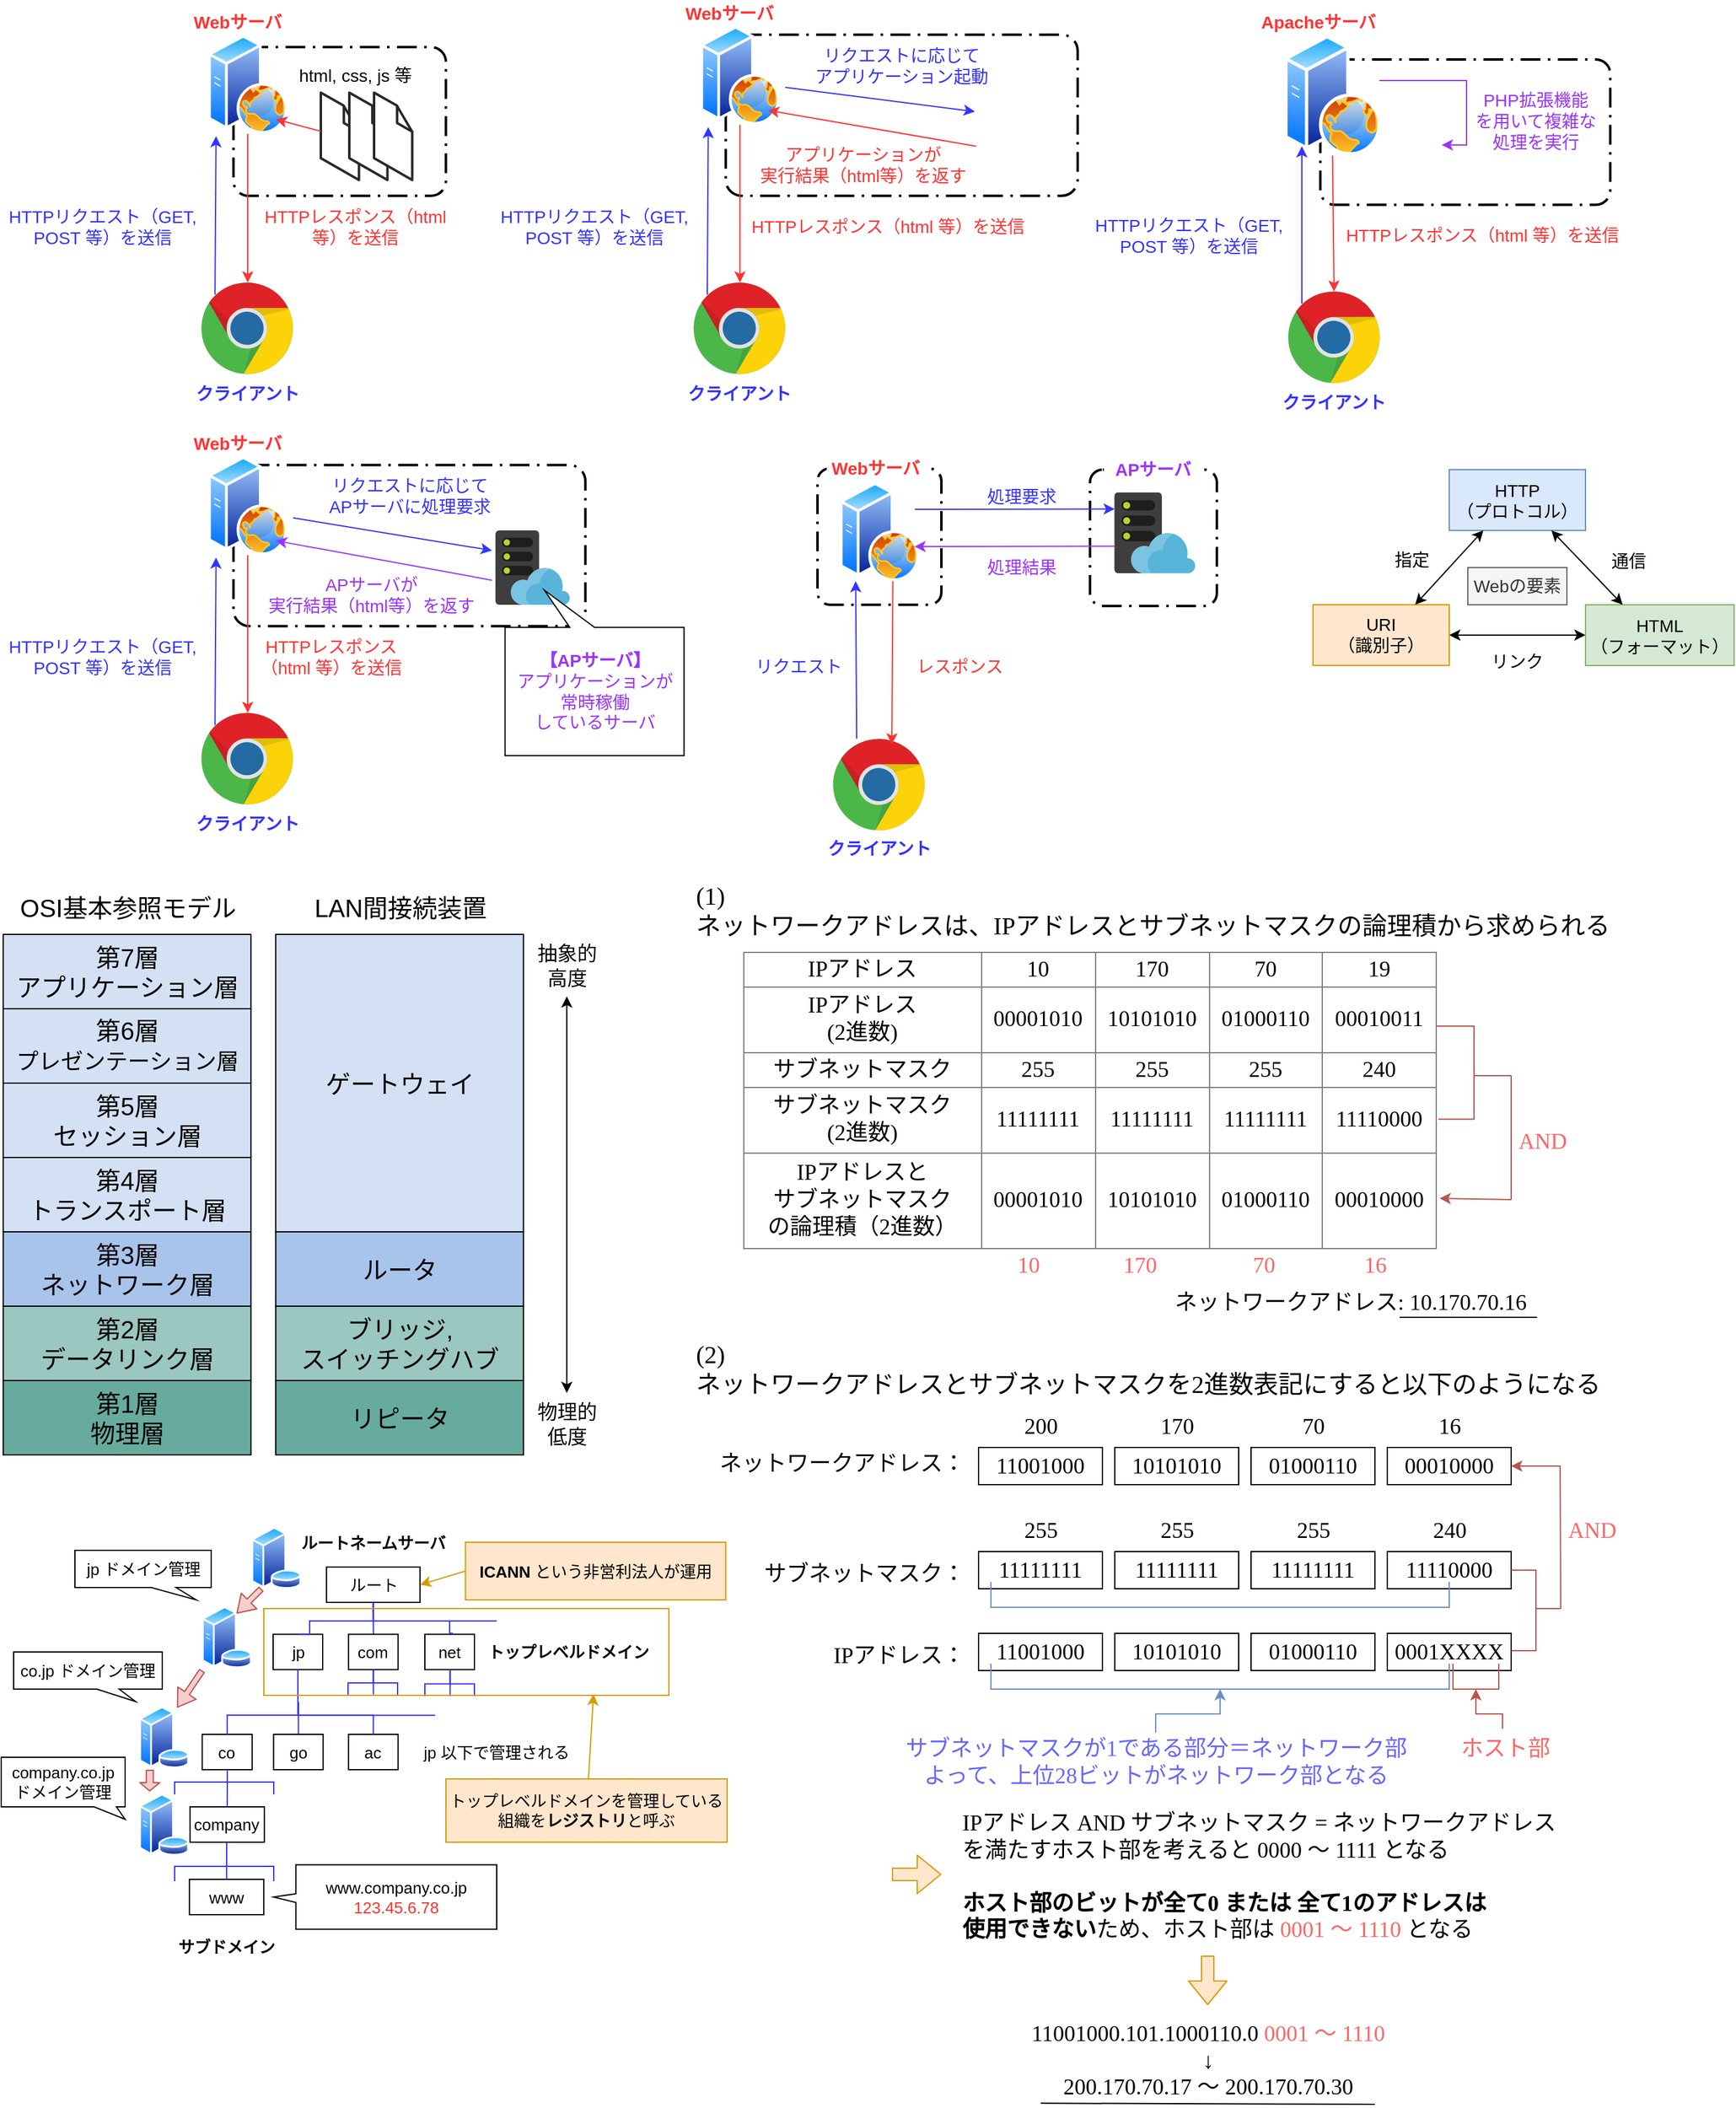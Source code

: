 <mxfile version="13.5.1">
    <diagram id="6hGFLwfOUW9BJ-s0fimq" name="Page-1">
        <mxGraphModel dx="708" dy="667" grid="1" gridSize="10" guides="1" tooltips="1" connect="1" arrows="1" fold="1" page="1" pageScale="1" pageWidth="827" pageHeight="1169" math="0" shadow="0">
            <root>
                <mxCell id="0"/>
                <mxCell id="1" parent="0"/>
                <mxCell id="85" value="" style="rounded=1;arcSize=10;dashed=1;fillColor=none;gradientColor=none;dashPattern=8 3 1 3;strokeWidth=2;fontSize=14;" parent="1" vertex="1">
                    <mxGeometry x="920" y="390.95" width="102.4" height="110" as="geometry"/>
                </mxCell>
                <mxCell id="84" value="" style="rounded=1;arcSize=10;dashed=1;fillColor=none;gradientColor=none;dashPattern=8 3 1 3;strokeWidth=2;fontSize=14;" parent="1" vertex="1">
                    <mxGeometry x="700" y="390" width="100" height="110" as="geometry"/>
                </mxCell>
                <mxCell id="40" value="" style="rounded=1;arcSize=10;dashed=1;fillColor=none;gradientColor=none;dashPattern=8 3 1 3;strokeWidth=2;fontSize=14;" parent="1" vertex="1">
                    <mxGeometry x="1105.9" y="60" width="234.1" height="117.3" as="geometry"/>
                </mxCell>
                <mxCell id="55" value="" style="shape=image;html=1;verticalAlign=top;verticalLabelPosition=bottom;labelBackgroundColor=#ffffff;imageAspect=0;aspect=fixed;image=https://cdn0.iconfinder.com/data/icons/zondicons/20/php-elephant-128.png" parent="1" vertex="1">
                    <mxGeometry x="1140" y="97" width="64" height="64" as="geometry"/>
                </mxCell>
                <mxCell id="12" value="" style="rounded=1;arcSize=10;dashed=1;fillColor=none;gradientColor=none;dashPattern=8 3 1 3;strokeWidth=2;fontSize=14;" parent="1" vertex="1">
                    <mxGeometry x="228.5" y="50" width="171.5" height="120" as="geometry"/>
                </mxCell>
                <mxCell id="2" value="" style="aspect=fixed;perimeter=ellipsePerimeter;html=1;align=center;shadow=0;dashed=0;spacingTop=3;image;image=img/lib/active_directory/web_server.svg;" parent="1" vertex="1">
                    <mxGeometry x="208" y="40" width="64" height="80" as="geometry"/>
                </mxCell>
                <mxCell id="4" value="" style="dashed=0;outlineConnect=0;html=1;align=center;labelPosition=center;verticalLabelPosition=bottom;verticalAlign=top;shape=mxgraph.weblogos.chrome" parent="1" vertex="1">
                    <mxGeometry x="202.6" y="240" width="74.8" height="75.4" as="geometry"/>
                </mxCell>
                <mxCell id="5" value="Webサーバ" style="text;html=1;strokeColor=none;fillColor=none;align=center;verticalAlign=middle;whiteSpace=wrap;rounded=0;fontSize=14;fontColor=#FF3333;fontStyle=1" parent="1" vertex="1">
                    <mxGeometry x="192" y="20" width="80" height="20" as="geometry"/>
                </mxCell>
                <mxCell id="6" value="クライアント" style="text;html=1;strokeColor=none;fillColor=none;align=center;verticalAlign=middle;whiteSpace=wrap;rounded=0;fontSize=14;fontColor=#3333FF;fontStyle=1" parent="1" vertex="1">
                    <mxGeometry x="190" y="320" width="100" height="20" as="geometry"/>
                </mxCell>
                <mxCell id="9" value="" style="verticalLabelPosition=bottom;html=1;verticalAlign=top;strokeWidth=1;align=center;outlineConnect=0;dashed=0;outlineConnect=0;shape=mxgraph.aws3d.file;aspect=fixed;strokeColor=#292929;fontSize=14;" parent="1" vertex="1">
                    <mxGeometry x="299" y="86.7" width="30.8" height="70.6" as="geometry"/>
                </mxCell>
                <mxCell id="10" value="" style="verticalLabelPosition=bottom;html=1;verticalAlign=top;strokeWidth=1;align=center;outlineConnect=0;dashed=0;outlineConnect=0;shape=mxgraph.aws3d.file;aspect=fixed;strokeColor=#292929;fontSize=14;" parent="1" vertex="1">
                    <mxGeometry x="322" y="86.7" width="30.8" height="70.6" as="geometry"/>
                </mxCell>
                <mxCell id="11" value="" style="verticalLabelPosition=bottom;html=1;verticalAlign=top;strokeWidth=1;align=center;outlineConnect=0;dashed=0;outlineConnect=0;shape=mxgraph.aws3d.file;aspect=fixed;strokeColor=#292929;fontSize=14;" parent="1" vertex="1">
                    <mxGeometry x="342" y="86.7" width="30.8" height="70.6" as="geometry"/>
                </mxCell>
                <mxCell id="13" value="html, css, js 等" style="text;html=1;strokeColor=none;fillColor=none;align=center;verticalAlign=middle;whiteSpace=wrap;rounded=0;fontSize=14;" parent="1" vertex="1">
                    <mxGeometry x="272" y="62.7" width="110" height="20" as="geometry"/>
                </mxCell>
                <mxCell id="14" value="" style="endArrow=classic;html=1;fontSize=14;entryX=0.1;entryY=1.023;entryDx=0;entryDy=0;entryPerimeter=0;exitX=0.147;exitY=0.13;exitDx=0;exitDy=0;exitPerimeter=0;fillColor=#dae8fc;strokeColor=#3333FF;" parent="1" source="4" target="2" edge="1">
                    <mxGeometry width="50" height="50" relative="1" as="geometry">
                        <mxPoint x="182.6" y="230" as="sourcePoint"/>
                        <mxPoint x="232.6" y="180" as="targetPoint"/>
                    </mxGeometry>
                </mxCell>
                <mxCell id="15" value="HTTPリクエスト（GET, POST 等）を送信" style="text;html=1;strokeColor=none;fillColor=none;align=center;verticalAlign=middle;whiteSpace=wrap;rounded=0;fontSize=14;fontColor=#3333FF;" parent="1" vertex="1">
                    <mxGeometry x="42.6" y="170" width="160" height="50" as="geometry"/>
                </mxCell>
                <mxCell id="16" value="" style="endArrow=classic;html=1;strokeColor=#FF3333;fontSize=14;fontColor=#FF3333;entryX=1;entryY=1;entryDx=0;entryDy=0;" parent="1" source="9" target="2" edge="1">
                    <mxGeometry width="50" height="50" relative="1" as="geometry">
                        <mxPoint x="140" y="190" as="sourcePoint"/>
                        <mxPoint x="190" y="140" as="targetPoint"/>
                    </mxGeometry>
                </mxCell>
                <mxCell id="19" value="" style="endArrow=classic;html=1;strokeColor=#FF3333;fontSize=14;fontColor=#FF3333;exitX=0.5;exitY=1;exitDx=0;exitDy=0;" parent="1" source="2" target="4" edge="1">
                    <mxGeometry width="50" height="50" relative="1" as="geometry">
                        <mxPoint x="350" y="250" as="sourcePoint"/>
                        <mxPoint x="400" y="200" as="targetPoint"/>
                    </mxGeometry>
                </mxCell>
                <mxCell id="20" value="&lt;font color=&quot;#ff3333&quot;&gt;HTTPレスポンス（html 等）を送信&lt;/font&gt;" style="text;html=1;strokeColor=none;fillColor=none;align=center;verticalAlign=middle;whiteSpace=wrap;rounded=0;fontSize=14;fontColor=#3333FF;" parent="1" vertex="1">
                    <mxGeometry x="247" y="170" width="160" height="50" as="geometry"/>
                </mxCell>
                <mxCell id="21" value="" style="rounded=1;arcSize=10;dashed=1;fillColor=none;gradientColor=none;dashPattern=8 3 1 3;strokeWidth=2;fontSize=14;" parent="1" vertex="1">
                    <mxGeometry x="625.9" y="40" width="284.1" height="130" as="geometry"/>
                </mxCell>
                <mxCell id="22" value="" style="aspect=fixed;perimeter=ellipsePerimeter;html=1;align=center;shadow=0;dashed=0;spacingTop=3;image;image=img/lib/active_directory/web_server.svg;" parent="1" vertex="1">
                    <mxGeometry x="605.4" y="32.7" width="64" height="80" as="geometry"/>
                </mxCell>
                <mxCell id="23" value="" style="dashed=0;outlineConnect=0;html=1;align=center;labelPosition=center;verticalLabelPosition=bottom;verticalAlign=top;shape=mxgraph.weblogos.chrome" parent="1" vertex="1">
                    <mxGeometry x="600" y="240" width="74.8" height="75.4" as="geometry"/>
                </mxCell>
                <mxCell id="24" value="Webサーバ" style="text;html=1;strokeColor=none;fillColor=none;align=center;verticalAlign=middle;whiteSpace=wrap;rounded=0;fontSize=14;fontColor=#FF3333;fontStyle=1" parent="1" vertex="1">
                    <mxGeometry x="589.4" y="12.7" width="80" height="20" as="geometry"/>
                </mxCell>
                <mxCell id="25" value="クライアント" style="text;html=1;strokeColor=none;fillColor=none;align=center;verticalAlign=middle;whiteSpace=wrap;rounded=0;fontSize=14;fontColor=#3333FF;fontStyle=1" parent="1" vertex="1">
                    <mxGeometry x="587.4" y="320" width="100" height="20" as="geometry"/>
                </mxCell>
                <mxCell id="30" value="" style="endArrow=classic;html=1;fontSize=14;entryX=0.1;entryY=1.023;entryDx=0;entryDy=0;entryPerimeter=0;exitX=0.147;exitY=0.13;exitDx=0;exitDy=0;exitPerimeter=0;fillColor=#dae8fc;strokeColor=#3333FF;" parent="1" source="23" target="22" edge="1">
                    <mxGeometry width="50" height="50" relative="1" as="geometry">
                        <mxPoint x="580" y="230" as="sourcePoint"/>
                        <mxPoint x="630" y="180" as="targetPoint"/>
                    </mxGeometry>
                </mxCell>
                <mxCell id="31" value="HTTPリクエスト（GET, POST 等）を送信" style="text;html=1;strokeColor=none;fillColor=none;align=center;verticalAlign=middle;whiteSpace=wrap;rounded=0;fontSize=14;fontColor=#3333FF;" parent="1" vertex="1">
                    <mxGeometry x="440" y="170" width="160" height="50" as="geometry"/>
                </mxCell>
                <mxCell id="32" value="" style="endArrow=classic;html=1;strokeColor=#FF3333;fontSize=14;fontColor=#FF3333;entryX=1;entryY=1;entryDx=0;entryDy=0;" parent="1" target="22" edge="1">
                    <mxGeometry width="50" height="50" relative="1" as="geometry">
                        <mxPoint x="828" y="130" as="sourcePoint"/>
                        <mxPoint x="587.4" y="140" as="targetPoint"/>
                    </mxGeometry>
                </mxCell>
                <mxCell id="33" value="" style="endArrow=classic;html=1;strokeColor=#FF3333;fontSize=14;fontColor=#FF3333;exitX=0.5;exitY=1;exitDx=0;exitDy=0;" parent="1" source="22" target="23" edge="1">
                    <mxGeometry width="50" height="50" relative="1" as="geometry">
                        <mxPoint x="747.4" y="250" as="sourcePoint"/>
                        <mxPoint x="797.4" y="200" as="targetPoint"/>
                    </mxGeometry>
                </mxCell>
                <mxCell id="34" value="&lt;font color=&quot;#ff3333&quot;&gt;HTTPレスポンス（html 等）を送信&lt;/font&gt;" style="text;html=1;strokeColor=none;fillColor=none;align=center;verticalAlign=middle;whiteSpace=wrap;rounded=0;fontSize=14;fontColor=#3333FF;" parent="1" vertex="1">
                    <mxGeometry x="644.4" y="170" width="225.6" height="50" as="geometry"/>
                </mxCell>
                <mxCell id="36" value="&lt;font color=&quot;#ff3333&quot;&gt;アプリケーションが&lt;br&gt;実行結果（html等）を返す&lt;/font&gt;" style="text;html=1;strokeColor=none;fillColor=none;align=center;verticalAlign=middle;whiteSpace=wrap;rounded=0;fontSize=14;fontColor=#3333FF;" parent="1" vertex="1">
                    <mxGeometry x="647" y="120" width="180" height="50" as="geometry"/>
                </mxCell>
                <mxCell id="38" value="" style="endArrow=classic;html=1;strokeColor=#3333FF;exitX=1.072;exitY=0.623;exitDx=0;exitDy=0;exitPerimeter=0;entryX=0;entryY=0.25;entryDx=0;entryDy=0;" parent="1" source="22" target="58" edge="1">
                    <mxGeometry width="50" height="50" relative="1" as="geometry">
                        <mxPoint x="820" y="310" as="sourcePoint"/>
                        <mxPoint x="830" y="110" as="targetPoint"/>
                    </mxGeometry>
                </mxCell>
                <mxCell id="39" value="リクエストに応じて&lt;br&gt;アプリケーション起動" style="text;html=1;strokeColor=none;fillColor=none;align=center;verticalAlign=middle;whiteSpace=wrap;rounded=0;fontSize=14;fontColor=#3333FF;" parent="1" vertex="1">
                    <mxGeometry x="687.95" y="40.0" width="160" height="50" as="geometry"/>
                </mxCell>
                <mxCell id="56" style="edgeStyle=orthogonalEdgeStyle;rounded=0;orthogonalLoop=1;jettySize=auto;html=1;entryX=1;entryY=0.5;entryDx=0;entryDy=0;strokeColor=#9933FF;" parent="1" source="41" target="55" edge="1">
                    <mxGeometry relative="1" as="geometry">
                        <Array as="points">
                            <mxPoint x="1224" y="77"/>
                            <mxPoint x="1224" y="129"/>
                        </Array>
                    </mxGeometry>
                </mxCell>
                <mxCell id="41" value="" style="aspect=fixed;perimeter=ellipsePerimeter;html=1;align=center;shadow=0;dashed=0;spacingTop=3;image;image=img/lib/active_directory/web_server.svg;" parent="1" vertex="1">
                    <mxGeometry x="1076.8" y="40" width="78" height="97.5" as="geometry"/>
                </mxCell>
                <mxCell id="42" value="" style="dashed=0;outlineConnect=0;html=1;align=center;labelPosition=center;verticalLabelPosition=bottom;verticalAlign=top;shape=mxgraph.weblogos.chrome" parent="1" vertex="1">
                    <mxGeometry x="1080" y="247.3" width="74.8" height="75.4" as="geometry"/>
                </mxCell>
                <mxCell id="43" value="Apacheサーバ" style="text;html=1;strokeColor=none;fillColor=none;align=center;verticalAlign=middle;whiteSpace=wrap;rounded=0;fontSize=14;fontColor=#FF3333;fontStyle=1" parent="1" vertex="1">
                    <mxGeometry x="1050" y="20" width="109.4" height="20" as="geometry"/>
                </mxCell>
                <mxCell id="44" value="クライアント" style="text;html=1;strokeColor=none;fillColor=none;align=center;verticalAlign=middle;whiteSpace=wrap;rounded=0;fontSize=14;fontColor=#3333FF;fontStyle=1" parent="1" vertex="1">
                    <mxGeometry x="1067.4" y="327.3" width="100" height="20" as="geometry"/>
                </mxCell>
                <mxCell id="45" value="" style="endArrow=classic;html=1;fontSize=14;exitX=0.147;exitY=0.13;exitDx=0;exitDy=0;exitPerimeter=0;fillColor=#dae8fc;strokeColor=#3333FF;" parent="1" source="42" edge="1">
                    <mxGeometry width="50" height="50" relative="1" as="geometry">
                        <mxPoint x="1060" y="237.3" as="sourcePoint"/>
                        <mxPoint x="1091" y="130" as="targetPoint"/>
                    </mxGeometry>
                </mxCell>
                <mxCell id="46" value="HTTPリクエスト（GET, POST 等）を送信" style="text;html=1;strokeColor=none;fillColor=none;align=center;verticalAlign=middle;whiteSpace=wrap;rounded=0;fontSize=14;fontColor=#3333FF;" parent="1" vertex="1">
                    <mxGeometry x="920" y="177.3" width="160" height="50" as="geometry"/>
                </mxCell>
                <mxCell id="48" value="" style="endArrow=classic;html=1;strokeColor=#FF3333;fontSize=14;fontColor=#FF3333;exitX=0.5;exitY=1;exitDx=0;exitDy=0;" parent="1" source="41" target="42" edge="1">
                    <mxGeometry width="50" height="50" relative="1" as="geometry">
                        <mxPoint x="1227.4" y="257.3" as="sourcePoint"/>
                        <mxPoint x="1277.4" y="207.3" as="targetPoint"/>
                    </mxGeometry>
                </mxCell>
                <mxCell id="49" value="&lt;font color=&quot;#ff3333&quot;&gt;HTTPレスポンス（html 等）を送信&lt;/font&gt;" style="text;html=1;strokeColor=none;fillColor=none;align=center;verticalAlign=middle;whiteSpace=wrap;rounded=0;fontSize=14;fontColor=#3333FF;" parent="1" vertex="1">
                    <mxGeometry x="1124.4" y="177.3" width="225.6" height="50" as="geometry"/>
                </mxCell>
                <mxCell id="57" value="&lt;font&gt;PHP拡張機能を用いて複雑な処理を実行&lt;/font&gt;" style="text;html=1;strokeColor=none;fillColor=none;align=center;verticalAlign=middle;whiteSpace=wrap;rounded=0;fontSize=14;fontColor=#9933FF;" parent="1" vertex="1">
                    <mxGeometry x="1230" y="70" width="100" height="80" as="geometry"/>
                </mxCell>
                <mxCell id="58" value="" style="shape=image;html=1;verticalAlign=top;verticalLabelPosition=bottom;labelBackgroundColor=#ffffff;imageAspect=0;aspect=fixed;image=https://cdn4.iconfinder.com/data/icons/REALVISTA/development/png/128/cgi_bin.png;fontColor=#9933FF;" parent="1" vertex="1">
                    <mxGeometry x="827" y="82" width="80" height="80" as="geometry"/>
                </mxCell>
                <mxCell id="59" value="" style="rounded=1;arcSize=10;dashed=1;fillColor=none;gradientColor=none;dashPattern=8 3 1 3;strokeWidth=2;fontSize=14;" parent="1" vertex="1">
                    <mxGeometry x="228.5" y="387.3" width="284.1" height="130" as="geometry"/>
                </mxCell>
                <mxCell id="60" value="" style="aspect=fixed;perimeter=ellipsePerimeter;html=1;align=center;shadow=0;dashed=0;spacingTop=3;image;image=img/lib/active_directory/web_server.svg;" parent="1" vertex="1">
                    <mxGeometry x="208" y="380" width="64" height="80" as="geometry"/>
                </mxCell>
                <mxCell id="61" value="" style="dashed=0;outlineConnect=0;html=1;align=center;labelPosition=center;verticalLabelPosition=bottom;verticalAlign=top;shape=mxgraph.weblogos.chrome" parent="1" vertex="1">
                    <mxGeometry x="202.6" y="587.3" width="74.8" height="75.4" as="geometry"/>
                </mxCell>
                <mxCell id="62" value="Webサーバ" style="text;html=1;strokeColor=none;fillColor=none;align=center;verticalAlign=middle;whiteSpace=wrap;rounded=0;fontSize=14;fontColor=#FF3333;fontStyle=1" parent="1" vertex="1">
                    <mxGeometry x="192.0" y="360" width="80" height="20" as="geometry"/>
                </mxCell>
                <mxCell id="63" value="クライアント" style="text;html=1;strokeColor=none;fillColor=none;align=center;verticalAlign=middle;whiteSpace=wrap;rounded=0;fontSize=14;fontColor=#3333FF;fontStyle=1" parent="1" vertex="1">
                    <mxGeometry x="190.0" y="667.3" width="100" height="20" as="geometry"/>
                </mxCell>
                <mxCell id="64" value="" style="endArrow=classic;html=1;fontSize=14;entryX=0.1;entryY=1.023;entryDx=0;entryDy=0;entryPerimeter=0;exitX=0.147;exitY=0.13;exitDx=0;exitDy=0;exitPerimeter=0;fillColor=#dae8fc;strokeColor=#3333FF;" parent="1" source="61" target="60" edge="1">
                    <mxGeometry width="50" height="50" relative="1" as="geometry">
                        <mxPoint x="182.6" y="577.3" as="sourcePoint"/>
                        <mxPoint x="232.6" y="527.3" as="targetPoint"/>
                    </mxGeometry>
                </mxCell>
                <mxCell id="65" value="HTTPリクエスト（GET, POST 等）を送信" style="text;html=1;strokeColor=none;fillColor=none;align=center;verticalAlign=middle;whiteSpace=wrap;rounded=0;fontSize=14;fontColor=#3333FF;" parent="1" vertex="1">
                    <mxGeometry x="42.6" y="517.3" width="160" height="50" as="geometry"/>
                </mxCell>
                <mxCell id="66" value="" style="endArrow=classic;html=1;strokeColor=#9933FF;fontSize=14;fontColor=#FF3333;entryX=1;entryY=1;entryDx=0;entryDy=0;exitX=-0.047;exitY=0.67;exitDx=0;exitDy=0;exitPerimeter=0;" parent="1" source="73" target="60" edge="1">
                    <mxGeometry width="50" height="50" relative="1" as="geometry">
                        <mxPoint x="430.6" y="477.3" as="sourcePoint"/>
                        <mxPoint x="190.0" y="487.3" as="targetPoint"/>
                    </mxGeometry>
                </mxCell>
                <mxCell id="67" value="" style="endArrow=classic;html=1;strokeColor=#FF3333;fontSize=14;fontColor=#FF3333;exitX=0.5;exitY=1;exitDx=0;exitDy=0;" parent="1" source="60" target="61" edge="1">
                    <mxGeometry width="50" height="50" relative="1" as="geometry">
                        <mxPoint x="350" y="597.3" as="sourcePoint"/>
                        <mxPoint x="400" y="547.3" as="targetPoint"/>
                    </mxGeometry>
                </mxCell>
                <mxCell id="68" value="&lt;font color=&quot;#ff3333&quot;&gt;HTTPレスポンス&lt;br&gt;（html 等）を送信&lt;/font&gt;" style="text;html=1;strokeColor=none;fillColor=none;align=center;verticalAlign=middle;whiteSpace=wrap;rounded=0;fontSize=14;fontColor=#3333FF;" parent="1" vertex="1">
                    <mxGeometry x="244.6" y="517.3" width="125.4" height="50" as="geometry"/>
                </mxCell>
                <mxCell id="69" value="&lt;font&gt;APサーバが&lt;br&gt;実行結果（html等）を返す&lt;/font&gt;" style="text;html=1;strokeColor=none;fillColor=none;align=center;verticalAlign=middle;whiteSpace=wrap;rounded=0;fontSize=14;fontColor=#9933FF;" parent="1" vertex="1">
                    <mxGeometry x="249.6" y="467.3" width="180" height="50" as="geometry"/>
                </mxCell>
                <mxCell id="70" value="" style="endArrow=classic;html=1;strokeColor=#3333FF;exitX=1.072;exitY=0.623;exitDx=0;exitDy=0;exitPerimeter=0;entryX=-0.047;entryY=0.27;entryDx=0;entryDy=0;entryPerimeter=0;" parent="1" source="60" target="73" edge="1">
                    <mxGeometry width="50" height="50" relative="1" as="geometry">
                        <mxPoint x="422.6" y="657.3" as="sourcePoint"/>
                        <mxPoint x="429.6" y="449.3" as="targetPoint"/>
                    </mxGeometry>
                </mxCell>
                <mxCell id="71" value="リクエストに応じて&lt;br&gt;APサーバに処理要求" style="text;html=1;strokeColor=none;fillColor=none;align=center;verticalAlign=middle;whiteSpace=wrap;rounded=0;fontSize=14;fontColor=#3333FF;" parent="1" vertex="1">
                    <mxGeometry x="290.55" y="387.3" width="160" height="50" as="geometry"/>
                </mxCell>
                <mxCell id="73" value="" style="aspect=fixed;html=1;points=[];align=center;image;fontSize=12;image=img/lib/mscae/WebHosting.svg;" parent="1" vertex="1">
                    <mxGeometry x="440" y="440" width="60" height="60" as="geometry"/>
                </mxCell>
                <mxCell id="74" value="&lt;b&gt;【APサーバ】&lt;/b&gt;&lt;br style=&quot;font-size: 14px&quot;&gt;アプリケーションが&lt;br&gt;常時稼働&lt;br&gt;しているサーバ" style="shape=callout;whiteSpace=wrap;html=1;perimeter=calloutPerimeter;fontColor=#9933FF;direction=west;fontSize=14;position2=0.78;" parent="1" vertex="1">
                    <mxGeometry x="447.75" y="488.25" width="144.5" height="133.5" as="geometry"/>
                </mxCell>
                <mxCell id="78" value="" style="aspect=fixed;perimeter=ellipsePerimeter;html=1;align=center;shadow=0;dashed=0;spacingTop=3;image;image=img/lib/active_directory/web_server.svg;" parent="1" vertex="1">
                    <mxGeometry x="718" y="400.95" width="64" height="80" as="geometry"/>
                </mxCell>
                <mxCell id="79" value="" style="dashed=0;outlineConnect=0;html=1;align=center;labelPosition=center;verticalLabelPosition=bottom;verticalAlign=top;shape=mxgraph.weblogos.chrome" parent="1" vertex="1">
                    <mxGeometry x="712.6" y="608.25" width="74.8" height="75.4" as="geometry"/>
                </mxCell>
                <mxCell id="80" value="" style="aspect=fixed;html=1;points=[];align=center;image;fontSize=12;image=img/lib/mscae/WebHosting.svg;" parent="1" vertex="1">
                    <mxGeometry x="939.6" y="409.2" width="65.4" height="65.4" as="geometry"/>
                </mxCell>
                <mxCell id="81" value="Webサーバ" style="text;html=1;strokeColor=none;fillColor=#ffffff;align=center;verticalAlign=middle;whiteSpace=wrap;rounded=0;fontSize=14;fontColor=#FF3333;fontStyle=1" parent="1" vertex="1">
                    <mxGeometry x="707.4" y="380" width="80" height="20" as="geometry"/>
                </mxCell>
                <mxCell id="82" value="&lt;font color=&quot;#9933ff&quot;&gt;APサーバ&lt;/font&gt;" style="text;html=1;strokeColor=none;fillColor=#ffffff;align=center;verticalAlign=middle;whiteSpace=wrap;rounded=0;fontSize=14;fontColor=#FF3333;fontStyle=1" parent="1" vertex="1">
                    <mxGeometry x="931.2" y="380.95" width="80" height="20" as="geometry"/>
                </mxCell>
                <mxCell id="83" value="クライアント" style="text;html=1;strokeColor=none;fillColor=none;align=center;verticalAlign=middle;whiteSpace=wrap;rounded=0;fontSize=14;fontColor=#3333FF;fontStyle=1" parent="1" vertex="1">
                    <mxGeometry x="700" y="687.3" width="100" height="20" as="geometry"/>
                </mxCell>
                <mxCell id="87" value="" style="endArrow=classic;html=1;fontSize=14;entryX=0.1;entryY=1.023;entryDx=0;entryDy=0;entryPerimeter=0;fillColor=#dae8fc;strokeColor=#3333FF;exitX=0.254;exitY=-0.002;exitDx=0;exitDy=0;exitPerimeter=0;" parent="1" source="79" edge="1">
                    <mxGeometry width="50" height="50" relative="1" as="geometry">
                        <mxPoint x="731" y="602.7" as="sourcePoint"/>
                        <mxPoint x="730.8" y="480.95" as="targetPoint"/>
                    </mxGeometry>
                </mxCell>
                <mxCell id="88" value="" style="endArrow=classic;html=1;fontSize=14;exitX=0.147;exitY=0.13;exitDx=0;exitDy=0;exitPerimeter=0;fillColor=#dae8fc;strokeColor=#FF3333;" parent="1" edge="1">
                    <mxGeometry width="50" height="50" relative="1" as="geometry">
                        <mxPoint x="760.8" y="480.95" as="sourcePoint"/>
                        <mxPoint x="760" y="612.7" as="targetPoint"/>
                    </mxGeometry>
                </mxCell>
                <mxCell id="89" value="" style="endArrow=classic;html=1;fontSize=14;entryX=0.195;entryY=0.289;entryDx=0;entryDy=0;entryPerimeter=0;fillColor=#dae8fc;strokeColor=#3333FF;exitX=1;exitY=0.25;exitDx=0;exitDy=0;" parent="1" source="78" target="85" edge="1">
                    <mxGeometry width="50" height="50" relative="1" as="geometry">
                        <mxPoint x="741.599" y="618.099" as="sourcePoint"/>
                        <mxPoint x="740.8" y="490.95" as="targetPoint"/>
                    </mxGeometry>
                </mxCell>
                <mxCell id="90" value="" style="endArrow=classic;html=1;fontSize=14;entryX=0.195;entryY=0.289;entryDx=0;entryDy=0;entryPerimeter=0;fillColor=#dae8fc;strokeColor=#9933FF;exitX=1;exitY=0.25;exitDx=0;exitDy=0;" parent="1" edge="1">
                    <mxGeometry width="50" height="50" relative="1" as="geometry">
                        <mxPoint x="939.598" y="452.7" as="sourcePoint"/>
                        <mxPoint x="778.252" y="453.021" as="targetPoint"/>
                    </mxGeometry>
                </mxCell>
                <mxCell id="91" value="処理要求" style="text;html=1;strokeColor=none;fillColor=none;align=center;verticalAlign=middle;whiteSpace=wrap;rounded=0;fontSize=14;fontColor=#3333FF;" parent="1" vertex="1">
                    <mxGeometry x="830" y="402.7" width="70" height="20" as="geometry"/>
                </mxCell>
                <mxCell id="92" value="処理結果" style="text;html=1;strokeColor=none;fillColor=none;align=center;verticalAlign=middle;whiteSpace=wrap;rounded=0;fontSize=14;fontColor=#9933FF;" parent="1" vertex="1">
                    <mxGeometry x="830" y="460" width="70" height="20" as="geometry"/>
                </mxCell>
                <mxCell id="93" value="リクエスト" style="text;html=1;strokeColor=none;fillColor=none;align=center;verticalAlign=middle;whiteSpace=wrap;rounded=0;fontSize=14;fontColor=#3333FF;" parent="1" vertex="1">
                    <mxGeometry x="640" y="540" width="90" height="20" as="geometry"/>
                </mxCell>
                <mxCell id="94" value="&lt;font color=&quot;#ff3333&quot;&gt;レスポンス&lt;/font&gt;" style="text;html=1;strokeColor=none;fillColor=none;align=center;verticalAlign=middle;whiteSpace=wrap;rounded=0;fontSize=14;fontColor=#3333FF;" parent="1" vertex="1">
                    <mxGeometry x="770" y="540" width="90" height="20" as="geometry"/>
                </mxCell>
                <mxCell id="95" value="HTTP&lt;br&gt;（プロトコル）" style="text;html=1;strokeColor=#6c8ebf;fillColor=#dae8fc;align=center;verticalAlign=middle;whiteSpace=wrap;rounded=0;fontSize=14;" parent="1" vertex="1">
                    <mxGeometry x="1210" y="391" width="110" height="49" as="geometry"/>
                </mxCell>
                <mxCell id="96" value="HTML&lt;br&gt;（フォーマット）" style="text;html=1;strokeColor=#82b366;fillColor=#d5e8d4;align=center;verticalAlign=middle;whiteSpace=wrap;rounded=0;fontSize=14;" parent="1" vertex="1">
                    <mxGeometry x="1320" y="500" width="120" height="49" as="geometry"/>
                </mxCell>
                <mxCell id="100" style="edgeStyle=orthogonalEdgeStyle;rounded=0;orthogonalLoop=1;jettySize=auto;html=1;fontSize=14;startArrow=classic;startFill=1;" parent="1" source="97" target="96" edge="1">
                    <mxGeometry relative="1" as="geometry"/>
                </mxCell>
                <mxCell id="97" value="URI&lt;br&gt;（識別子）" style="text;html=1;strokeColor=#d79b00;fillColor=#ffe6cc;align=center;verticalAlign=middle;whiteSpace=wrap;rounded=0;fontSize=14;" parent="1" vertex="1">
                    <mxGeometry x="1100" y="499.95" width="110" height="49" as="geometry"/>
                </mxCell>
                <mxCell id="98" value="" style="endArrow=classic;startArrow=classic;html=1;fontSize=14;entryX=0.25;entryY=1;entryDx=0;entryDy=0;exitX=0.75;exitY=0;exitDx=0;exitDy=0;" parent="1" source="97" target="95" edge="1">
                    <mxGeometry width="50" height="50" relative="1" as="geometry">
                        <mxPoint x="1170" y="500" as="sourcePoint"/>
                        <mxPoint x="1220" y="450" as="targetPoint"/>
                    </mxGeometry>
                </mxCell>
                <mxCell id="99" value="" style="endArrow=classic;startArrow=classic;html=1;fontSize=14;exitX=0.25;exitY=0;exitDx=0;exitDy=0;entryX=0.75;entryY=1;entryDx=0;entryDy=0;" parent="1" source="96" target="95" edge="1">
                    <mxGeometry width="50" height="50" relative="1" as="geometry">
                        <mxPoint x="1320" y="495" as="sourcePoint"/>
                        <mxPoint x="1370" y="445" as="targetPoint"/>
                    </mxGeometry>
                </mxCell>
                <mxCell id="101" value="Webの要素" style="text;html=1;strokeColor=#666666;fillColor=#f5f5f5;align=center;verticalAlign=middle;whiteSpace=wrap;rounded=0;fontSize=14;fontColor=#333333;" parent="1" vertex="1">
                    <mxGeometry x="1225" y="470" width="80" height="30" as="geometry"/>
                </mxCell>
                <mxCell id="102" value="通信" style="text;html=1;strokeColor=none;fillColor=none;align=center;verticalAlign=middle;whiteSpace=wrap;rounded=0;fontSize=14;" parent="1" vertex="1">
                    <mxGeometry x="1330" y="450" width="50" height="30" as="geometry"/>
                </mxCell>
                <mxCell id="103" value="リンク" style="text;html=1;strokeColor=none;fillColor=none;align=center;verticalAlign=middle;whiteSpace=wrap;rounded=0;fontSize=14;" parent="1" vertex="1">
                    <mxGeometry x="1240" y="532.3" width="50" height="27.7" as="geometry"/>
                </mxCell>
                <mxCell id="104" value="指定" style="text;html=1;strokeColor=none;fillColor=none;align=center;verticalAlign=middle;whiteSpace=wrap;rounded=0;fontSize=14;" parent="1" vertex="1">
                    <mxGeometry x="1154.8" y="450" width="50" height="27.7" as="geometry"/>
                </mxCell>
                <mxCell id="105" value="第7層&lt;br&gt;アプリケーション層" style="rounded=0;whiteSpace=wrap;html=1;fontSize=20;labelBackgroundColor=none;fillColor=#D4E1F5;" vertex="1" parent="1">
                    <mxGeometry x="42.6" y="766" width="200" height="60" as="geometry"/>
                </mxCell>
                <mxCell id="106" value="OSI基本参照モデル" style="text;html=1;resizable=0;points=[];autosize=1;align=center;verticalAlign=top;spacingTop=-4;fontSize=20;" vertex="1" parent="1">
                    <mxGeometry x="47.6" y="730" width="190" height="30" as="geometry"/>
                </mxCell>
                <mxCell id="107" value="第6層&lt;br&gt;&lt;font style=&quot;font-size: 18px&quot;&gt;プレゼンテーション層&lt;/font&gt;" style="rounded=0;whiteSpace=wrap;html=1;fontSize=20;labelBackgroundColor=none;fillColor=#D4E1F5;" vertex="1" parent="1">
                    <mxGeometry x="42.6" y="826" width="200" height="60" as="geometry"/>
                </mxCell>
                <mxCell id="108" value="第5層&lt;br&gt;セッション層" style="rounded=0;whiteSpace=wrap;html=1;fontSize=20;labelBackgroundColor=none;fillColor=#D4E1F5;" vertex="1" parent="1">
                    <mxGeometry x="42.6" y="886" width="200" height="60" as="geometry"/>
                </mxCell>
                <mxCell id="109" value="第4層&lt;br&gt;トランスポート層" style="rounded=0;whiteSpace=wrap;html=1;fontSize=20;labelBackgroundColor=none;fillColor=#D4E1F5;" vertex="1" parent="1">
                    <mxGeometry x="42.6" y="946" width="200" height="60" as="geometry"/>
                </mxCell>
                <mxCell id="110" value="第3層&lt;br&gt;ネットワーク層" style="rounded=0;whiteSpace=wrap;html=1;fontSize=20;fillColor=#A9C4EB;" vertex="1" parent="1">
                    <mxGeometry x="42.6" y="1006" width="200" height="60" as="geometry"/>
                </mxCell>
                <mxCell id="111" value="第2層&lt;br&gt;データリンク層" style="rounded=0;whiteSpace=wrap;html=1;fontSize=20;fillColor=#9AC7BF;" vertex="1" parent="1">
                    <mxGeometry x="42.6" y="1066" width="200" height="60" as="geometry"/>
                </mxCell>
                <mxCell id="112" value="第1層&lt;br&gt;物理層" style="rounded=0;whiteSpace=wrap;html=1;fontSize=20;fillColor=#67AB9F;" vertex="1" parent="1">
                    <mxGeometry x="42.6" y="1126" width="200" height="60" as="geometry"/>
                </mxCell>
                <mxCell id="113" value="ゲートウェイ" style="rounded=0;whiteSpace=wrap;html=1;fontSize=20;fillColor=#D4E1F5;" vertex="1" parent="1">
                    <mxGeometry x="262.6" y="766" width="200" height="240" as="geometry"/>
                </mxCell>
                <mxCell id="114" value="LAN間接続装置" style="text;html=1;resizable=0;points=[];autosize=1;align=center;verticalAlign=top;spacingTop=-4;fontSize=20;" vertex="1" parent="1">
                    <mxGeometry x="287.6" y="730" width="150" height="30" as="geometry"/>
                </mxCell>
                <mxCell id="115" value="ルータ" style="rounded=0;whiteSpace=wrap;html=1;fontSize=20;fillColor=#A9C4EB;" vertex="1" parent="1">
                    <mxGeometry x="262.6" y="1006" width="200" height="60" as="geometry"/>
                </mxCell>
                <mxCell id="116" value="ブリッジ,&lt;br&gt;スイッチングハブ" style="rounded=0;whiteSpace=wrap;html=1;fontSize=20;fillColor=#9AC7BF;" vertex="1" parent="1">
                    <mxGeometry x="262.6" y="1066" width="200" height="60" as="geometry"/>
                </mxCell>
                <mxCell id="117" value="リピータ" style="rounded=0;whiteSpace=wrap;html=1;fontSize=20;fillColor=#67AB9F;" vertex="1" parent="1">
                    <mxGeometry x="262.6" y="1126" width="200" height="60" as="geometry"/>
                </mxCell>
                <mxCell id="118" value="" style="endArrow=classic;startArrow=classic;html=1;fontSize=20;exitX=0.5;exitY=0;exitDx=0;exitDy=0;entryX=0.5;entryY=1;entryDx=0;entryDy=0;" edge="1" parent="1" source="120" target="119">
                    <mxGeometry width="50" height="50" relative="1" as="geometry">
                        <mxPoint x="497.1" y="1170" as="sourcePoint"/>
                        <mxPoint x="497.1" y="810" as="targetPoint"/>
                    </mxGeometry>
                </mxCell>
                <mxCell id="119" value="抽象的&lt;br style=&quot;font-size: 16px;&quot;&gt;高度" style="text;html=1;strokeColor=none;fillColor=none;align=center;verticalAlign=middle;whiteSpace=wrap;rounded=0;labelBackgroundColor=none;fontSize=16;" vertex="1" parent="1">
                    <mxGeometry x="462.6" y="766" width="70" height="50" as="geometry"/>
                </mxCell>
                <mxCell id="120" value="物理的&lt;br&gt;低度" style="text;html=1;strokeColor=none;fillColor=none;align=center;verticalAlign=middle;whiteSpace=wrap;rounded=0;labelBackgroundColor=none;fontSize=16;" vertex="1" parent="1">
                    <mxGeometry x="462.6" y="1136" width="70" height="50" as="geometry"/>
                </mxCell>
                <mxCell id="121" value="&lt;font style=&quot;font-size: 20px&quot; face=&quot;Tahoma&quot;&gt;(1)&lt;br&gt;ネットワークアドレスは、IPアドレスとサブネットマスクの論理積から求められる&lt;/font&gt;" style="text;html=1;resizable=0;points=[];autosize=1;align=left;verticalAlign=top;spacingTop=-4;" vertex="1" parent="1">
                    <mxGeometry x="600" y="720" width="750" height="40" as="geometry"/>
                </mxCell>
                <mxCell id="122" value="&lt;table border=&quot;1&quot; width=&quot;100%&quot; style=&quot;width: 100% ; height: 100% ; border-collapse: collapse ; font-size: 18px&quot;&gt;&lt;tbody&gt;&lt;tr&gt;&lt;td&gt;&lt;font style=&quot;font-size: 18px&quot; face=&quot;Tahoma&quot;&gt;IPアドレス&lt;/font&gt;&lt;/td&gt;&lt;td&gt;&lt;font style=&quot;font-size: 18px&quot; face=&quot;Tahoma&quot;&gt;10&lt;/font&gt;&lt;/td&gt;&lt;td&gt;&lt;font style=&quot;font-size: 18px&quot; face=&quot;Tahoma&quot;&gt;170&lt;/font&gt;&lt;/td&gt;&lt;td&gt;&lt;font face=&quot;Tahoma&quot;&gt;70&lt;/font&gt;&lt;/td&gt;&lt;td&gt;&lt;font face=&quot;Tahoma&quot;&gt;19&lt;/font&gt;&lt;/td&gt;&lt;/tr&gt;&lt;tr&gt;&lt;td&gt;&lt;font face=&quot;Tahoma&quot;&gt;IPアドレス&lt;br&gt;(2進数)&lt;/font&gt;&lt;/td&gt;&lt;td&gt;&lt;font style=&quot;font-size: 18px&quot; face=&quot;Tahoma&quot;&gt;00001010&lt;/font&gt;&lt;/td&gt;&lt;td&gt;&lt;font style=&quot;font-size: 18px&quot; face=&quot;Tahoma&quot;&gt;10101010&lt;/font&gt;&lt;/td&gt;&lt;td&gt;&lt;font face=&quot;Tahoma&quot;&gt;01000110&lt;/font&gt;&lt;/td&gt;&lt;td&gt;&lt;font face=&quot;Tahoma&quot;&gt;00010011&lt;/font&gt;&lt;/td&gt;&lt;/tr&gt;&lt;tr&gt;&lt;td&gt;&lt;font style=&quot;font-size: 18px&quot; face=&quot;Tahoma&quot;&gt;サブネットマスク&lt;/font&gt;&lt;/td&gt;&lt;td&gt;&lt;font style=&quot;font-size: 18px&quot; face=&quot;Tahoma&quot;&gt;255&lt;/font&gt;&lt;/td&gt;&lt;td&gt;&lt;font style=&quot;font-size: 18px&quot; face=&quot;Tahoma&quot;&gt;255&lt;/font&gt;&lt;/td&gt;&lt;td&gt;&lt;font face=&quot;Tahoma&quot;&gt;255&lt;/font&gt;&lt;/td&gt;&lt;td&gt;&lt;font face=&quot;Tahoma&quot;&gt;240&lt;/font&gt;&lt;/td&gt;&lt;/tr&gt;&lt;tr&gt;&lt;td&gt;&lt;font face=&quot;Tahoma&quot;&gt;サブネットマスク&lt;br&gt;(2進数)&lt;/font&gt;&lt;/td&gt;&lt;td&gt;&lt;font face=&quot;Tahoma&quot;&gt;11111111&lt;/font&gt;&lt;/td&gt;&lt;td&gt;&lt;font face=&quot;Tahoma&quot;&gt;11111111&lt;/font&gt;&lt;/td&gt;&lt;td&gt;&lt;font face=&quot;Tahoma&quot;&gt;11111111&lt;/font&gt;&lt;/td&gt;&lt;td&gt;&lt;font face=&quot;Tahoma&quot;&gt;11110000&lt;/font&gt;&lt;/td&gt;&lt;/tr&gt;&lt;tr&gt;&lt;td&gt;&lt;font face=&quot;Tahoma&quot;&gt;IPアドレスと&lt;br&gt;サブネットマスク&lt;br&gt;の論理積（2進数）&lt;/font&gt;&lt;/td&gt;&lt;td&gt;&lt;font face=&quot;Tahoma&quot;&gt;00001010&lt;/font&gt;&lt;/td&gt;&lt;td&gt;&lt;font face=&quot;Tahoma&quot;&gt;10101010&lt;/font&gt;&lt;/td&gt;&lt;td&gt;&lt;font face=&quot;Tahoma&quot;&gt;01000110&lt;/font&gt;&lt;/td&gt;&lt;td&gt;&lt;font face=&quot;Tahoma&quot;&gt;00010000&lt;/font&gt;&lt;/td&gt;&lt;/tr&gt;&lt;/tbody&gt;&lt;/table&gt;" style="text;html=1;strokeColor=none;fillColor=none;overflow=fill;align=center;" vertex="1" parent="1">
                    <mxGeometry x="640" y="780" width="560" height="240" as="geometry"/>
                </mxCell>
                <mxCell id="123" value="" style="endArrow=none;html=1;endFill=0;fillColor=#f8cecc;strokeColor=#b85450;" edge="1" parent="1">
                    <mxGeometry width="50" height="50" relative="1" as="geometry">
                        <mxPoint x="1230" y="880" as="sourcePoint"/>
                        <mxPoint x="1260" y="880" as="targetPoint"/>
                    </mxGeometry>
                </mxCell>
                <mxCell id="124" value="" style="endArrow=none;html=1;endFill=0;fillColor=#f8cecc;strokeColor=#b85450;" edge="1" parent="1">
                    <mxGeometry width="50" height="50" relative="1" as="geometry">
                        <mxPoint x="1260" y="980" as="sourcePoint"/>
                        <mxPoint x="1260" y="880" as="targetPoint"/>
                    </mxGeometry>
                </mxCell>
                <mxCell id="125" style="edgeStyle=orthogonalEdgeStyle;rounded=0;orthogonalLoop=1;jettySize=auto;html=1;exitX=1;exitY=0.25;exitDx=0;exitDy=0;entryX=1.002;entryY=0.563;entryDx=0;entryDy=0;entryPerimeter=0;endArrow=none;endFill=0;fillColor=#f8cecc;strokeColor=#b85450;" edge="1" parent="1" source="122" target="122">
                    <mxGeometry relative="1" as="geometry">
                        <Array as="points">
                            <mxPoint x="1230" y="840"/>
                            <mxPoint x="1230" y="915"/>
                        </Array>
                    </mxGeometry>
                </mxCell>
                <mxCell id="126" value="" style="endArrow=classic;html=1;endFill=1;entryX=1.004;entryY=0.829;entryDx=0;entryDy=0;entryPerimeter=0;fillColor=#f8cecc;strokeColor=#b85450;" edge="1" parent="1" target="122">
                    <mxGeometry width="50" height="50" relative="1" as="geometry">
                        <mxPoint x="1260" y="980" as="sourcePoint"/>
                        <mxPoint x="1260" y="880" as="targetPoint"/>
                    </mxGeometry>
                </mxCell>
                <mxCell id="127" value="&lt;font style=&quot;font-size: 18px&quot; face=&quot;Tahoma&quot; color=&quot;#ff6666&quot;&gt;AND&lt;/font&gt;" style="text;html=1;resizable=0;points=[];autosize=1;align=center;verticalAlign=top;spacingTop=-4;" vertex="1" parent="1">
                    <mxGeometry x="1260" y="920" width="50" height="20" as="geometry"/>
                </mxCell>
                <mxCell id="128" value="&lt;font style=&quot;font-size: 18px;&quot;&gt;10&lt;/font&gt;" style="text;html=1;resizable=0;points=[];autosize=1;align=center;verticalAlign=top;spacingTop=-4;fontColor=#FF6666;fontSize=18;fontFamily=Tahoma;" vertex="1" parent="1">
                    <mxGeometry x="850" y="1020" width="40" height="20" as="geometry"/>
                </mxCell>
                <mxCell id="129" value="&lt;font style=&quot;font-size: 18px&quot;&gt;170&lt;/font&gt;" style="text;html=1;resizable=0;points=[];autosize=1;align=center;verticalAlign=top;spacingTop=-4;fontColor=#FF6666;fontSize=18;fontFamily=Tahoma;" vertex="1" parent="1">
                    <mxGeometry x="935" y="1020" width="50" height="20" as="geometry"/>
                </mxCell>
                <mxCell id="130" value="&lt;font style=&quot;font-size: 18px&quot;&gt;70&lt;/font&gt;" style="text;html=1;resizable=0;points=[];autosize=1;align=center;verticalAlign=top;spacingTop=-4;fontColor=#FF6666;fontSize=18;fontFamily=Tahoma;" vertex="1" parent="1">
                    <mxGeometry x="1040" y="1020" width="40" height="20" as="geometry"/>
                </mxCell>
                <mxCell id="131" value="&lt;font style=&quot;font-size: 18px&quot;&gt;16&lt;/font&gt;" style="text;html=1;resizable=0;points=[];autosize=1;align=center;verticalAlign=top;spacingTop=-4;fontColor=#FF6666;fontSize=18;fontFamily=Tahoma;" vertex="1" parent="1">
                    <mxGeometry x="1130" y="1020" width="40" height="20" as="geometry"/>
                </mxCell>
                <mxCell id="132" value="&lt;font color=&quot;#000000&quot;&gt;ネットワークアドレス: 10.170.70.16&lt;/font&gt;" style="text;html=1;resizable=0;points=[];autosize=1;align=center;verticalAlign=top;spacingTop=-4;fontSize=18;fontFamily=Tahoma;fontColor=#FF6666;" vertex="1" parent="1">
                    <mxGeometry x="975" y="1050" width="310" height="20" as="geometry"/>
                </mxCell>
                <mxCell id="133" value="" style="endArrow=none;html=1;fontFamily=Tahoma;fontSize=18;fontColor=#FF6666;entryX=0.987;entryY=1.25;entryDx=0;entryDy=0;entryPerimeter=0;" edge="1" parent="1" target="132">
                    <mxGeometry width="50" height="50" relative="1" as="geometry">
                        <mxPoint x="1170" y="1075" as="sourcePoint"/>
                        <mxPoint x="1310" y="1110" as="targetPoint"/>
                    </mxGeometry>
                </mxCell>
                <mxCell id="134" value="&lt;font face=&quot;Tahoma&quot;&gt;&lt;span style=&quot;font-size: 20px&quot;&gt;(2)&lt;br&gt;ネットワークアドレスとサブネットマスクを2進数表記にすると以下のようになる&lt;br&gt;&lt;/span&gt;&lt;/font&gt;" style="text;html=1;resizable=0;points=[];autosize=1;align=left;verticalAlign=top;spacingTop=-4;" vertex="1" parent="1">
                    <mxGeometry x="600" y="1090" width="750" height="40" as="geometry"/>
                </mxCell>
                <mxCell id="135" value="&lt;font color=&quot;#000000&quot;&gt;ネットワークアドレス：&lt;/font&gt;" style="text;html=1;resizable=0;points=[];autosize=1;align=right;verticalAlign=top;spacingTop=-4;fontSize=18;fontFamily=Tahoma;fontColor=#FF6666;" vertex="1" parent="1">
                    <mxGeometry x="610" y="1180" width="210" height="20" as="geometry"/>
                </mxCell>
                <mxCell id="136" value="&lt;font color=&quot;#000000&quot;&gt;11001000&lt;/font&gt;" style="rounded=0;whiteSpace=wrap;html=1;fontFamily=Tahoma;fontSize=18;fontColor=#FF6666;align=center;" vertex="1" parent="1">
                    <mxGeometry x="830" y="1180" width="100" height="30" as="geometry"/>
                </mxCell>
                <mxCell id="137" value="200" style="text;html=1;resizable=0;points=[];autosize=1;align=center;verticalAlign=top;spacingTop=-4;fontSize=18;fontFamily=Tahoma;fontColor=#000000;" vertex="1" parent="1">
                    <mxGeometry x="855" y="1150" width="50" height="20" as="geometry"/>
                </mxCell>
                <mxCell id="138" value="&lt;font color=&quot;#000000&quot;&gt;10101010&lt;/font&gt;" style="rounded=0;whiteSpace=wrap;html=1;fontFamily=Tahoma;fontSize=18;fontColor=#FF6666;align=center;" vertex="1" parent="1">
                    <mxGeometry x="940" y="1180" width="100" height="30" as="geometry"/>
                </mxCell>
                <mxCell id="139" value="170" style="text;html=1;resizable=0;points=[];autosize=1;align=center;verticalAlign=top;spacingTop=-4;fontSize=18;fontFamily=Tahoma;fontColor=#000000;" vertex="1" parent="1">
                    <mxGeometry x="965" y="1150" width="50" height="20" as="geometry"/>
                </mxCell>
                <mxCell id="140" value="&lt;font color=&quot;#000000&quot;&gt;01000110&lt;/font&gt;" style="rounded=0;whiteSpace=wrap;html=1;fontFamily=Tahoma;fontSize=18;fontColor=#FF6666;align=center;" vertex="1" parent="1">
                    <mxGeometry x="1050" y="1180" width="100" height="30" as="geometry"/>
                </mxCell>
                <mxCell id="141" value="70" style="text;html=1;resizable=0;points=[];autosize=1;align=center;verticalAlign=top;spacingTop=-4;fontSize=18;fontFamily=Tahoma;fontColor=#000000;" vertex="1" parent="1">
                    <mxGeometry x="1080" y="1150" width="40" height="20" as="geometry"/>
                </mxCell>
                <mxCell id="142" style="edgeStyle=orthogonalEdgeStyle;rounded=0;orthogonalLoop=1;jettySize=auto;html=1;startArrow=classic;startFill=1;endArrow=none;endFill=0;fontFamily=Tahoma;fontSize=18;fontColor=#FF6666;fillColor=#f8cecc;strokeColor=#b85450;" edge="1" parent="1" source="143">
                    <mxGeometry relative="1" as="geometry">
                        <mxPoint x="1300.0" y="1195" as="targetPoint"/>
                    </mxGeometry>
                </mxCell>
                <mxCell id="143" value="&lt;font color=&quot;#000000&quot;&gt;00010000&lt;/font&gt;" style="rounded=0;whiteSpace=wrap;html=1;fontFamily=Tahoma;fontSize=18;fontColor=#FF6666;align=center;" vertex="1" parent="1">
                    <mxGeometry x="1160" y="1180" width="100" height="30" as="geometry"/>
                </mxCell>
                <mxCell id="144" value="16" style="text;html=1;resizable=0;points=[];autosize=1;align=center;verticalAlign=top;spacingTop=-4;fontSize=18;fontFamily=Tahoma;fontColor=#000000;" vertex="1" parent="1">
                    <mxGeometry x="1190" y="1150" width="40" height="20" as="geometry"/>
                </mxCell>
                <mxCell id="145" value="&lt;font color=&quot;#000000&quot;&gt;サブネットマスク：&lt;/font&gt;" style="text;html=1;resizable=0;points=[];autosize=1;align=right;verticalAlign=top;spacingTop=-4;fontSize=18;fontFamily=Tahoma;fontColor=#FF6666;" vertex="1" parent="1">
                    <mxGeometry x="640" y="1269" width="180" height="20" as="geometry"/>
                </mxCell>
                <mxCell id="146" value="&lt;font color=&quot;#000000&quot;&gt;11111111&lt;/font&gt;" style="rounded=0;whiteSpace=wrap;html=1;fontFamily=Tahoma;fontSize=18;fontColor=#FF6666;align=center;" vertex="1" parent="1">
                    <mxGeometry x="830" y="1264" width="100" height="30" as="geometry"/>
                </mxCell>
                <mxCell id="147" value="255" style="text;html=1;resizable=0;points=[];autosize=1;align=center;verticalAlign=top;spacingTop=-4;fontSize=18;fontFamily=Tahoma;fontColor=#000000;" vertex="1" parent="1">
                    <mxGeometry x="855" y="1234" width="50" height="20" as="geometry"/>
                </mxCell>
                <mxCell id="148" value="&lt;font color=&quot;#000000&quot;&gt;11111111&lt;/font&gt;" style="rounded=0;whiteSpace=wrap;html=1;fontFamily=Tahoma;fontSize=18;fontColor=#FF6666;align=center;" vertex="1" parent="1">
                    <mxGeometry x="940" y="1264" width="100" height="30" as="geometry"/>
                </mxCell>
                <mxCell id="149" value="255" style="text;html=1;resizable=0;points=[];autosize=1;align=center;verticalAlign=top;spacingTop=-4;fontSize=18;fontFamily=Tahoma;fontColor=#000000;" vertex="1" parent="1">
                    <mxGeometry x="965" y="1234" width="50" height="20" as="geometry"/>
                </mxCell>
                <mxCell id="150" value="&lt;font color=&quot;#000000&quot;&gt;11111111&lt;/font&gt;" style="rounded=0;whiteSpace=wrap;html=1;fontFamily=Tahoma;fontSize=18;fontColor=#FF6666;align=center;" vertex="1" parent="1">
                    <mxGeometry x="1050" y="1264" width="100" height="30" as="geometry"/>
                </mxCell>
                <mxCell id="151" value="255" style="text;html=1;resizable=0;points=[];autosize=1;align=center;verticalAlign=top;spacingTop=-4;fontSize=18;fontFamily=Tahoma;fontColor=#000000;" vertex="1" parent="1">
                    <mxGeometry x="1075" y="1234" width="50" height="20" as="geometry"/>
                </mxCell>
                <mxCell id="152" value="&lt;font color=&quot;#000000&quot;&gt;11110000&lt;/font&gt;" style="rounded=0;whiteSpace=wrap;html=1;fontFamily=Tahoma;fontSize=18;fontColor=#FF6666;align=center;" vertex="1" parent="1">
                    <mxGeometry x="1160" y="1264" width="100" height="30" as="geometry"/>
                </mxCell>
                <mxCell id="153" value="240" style="text;html=1;resizable=0;points=[];autosize=1;align=center;verticalAlign=top;spacingTop=-4;fontSize=18;fontFamily=Tahoma;fontColor=#000000;" vertex="1" parent="1">
                    <mxGeometry x="1185" y="1234" width="50" height="20" as="geometry"/>
                </mxCell>
                <mxCell id="154" value="&lt;font color=&quot;#000000&quot;&gt;IPアドレス：&lt;/font&gt;" style="text;html=1;resizable=0;points=[];autosize=1;align=right;verticalAlign=top;spacingTop=-4;fontSize=18;fontFamily=Tahoma;fontColor=#FF6666;" vertex="1" parent="1">
                    <mxGeometry x="700" y="1335" width="120" height="20" as="geometry"/>
                </mxCell>
                <mxCell id="155" value="&lt;font color=&quot;#000000&quot;&gt;11001000&lt;/font&gt;" style="rounded=0;whiteSpace=wrap;html=1;fontFamily=Tahoma;fontSize=18;fontColor=#FF6666;align=center;" vertex="1" parent="1">
                    <mxGeometry x="830" y="1330" width="100" height="30" as="geometry"/>
                </mxCell>
                <mxCell id="156" value="&lt;font color=&quot;#000000&quot;&gt;10101010&lt;/font&gt;" style="rounded=0;whiteSpace=wrap;html=1;fontFamily=Tahoma;fontSize=18;fontColor=#FF6666;align=center;" vertex="1" parent="1">
                    <mxGeometry x="940" y="1330" width="100" height="30" as="geometry"/>
                </mxCell>
                <mxCell id="157" value="&lt;font color=&quot;#000000&quot;&gt;01000110&lt;/font&gt;" style="rounded=0;whiteSpace=wrap;html=1;fontFamily=Tahoma;fontSize=18;fontColor=#FF6666;align=center;" vertex="1" parent="1">
                    <mxGeometry x="1050" y="1330" width="100" height="30" as="geometry"/>
                </mxCell>
                <mxCell id="158" style="edgeStyle=orthogonalEdgeStyle;rounded=0;orthogonalLoop=1;jettySize=auto;html=1;entryX=1;entryY=0.5;entryDx=0;entryDy=0;startArrow=none;startFill=0;endArrow=none;endFill=0;fontFamily=Tahoma;fontSize=18;fontColor=#FF6666;fillColor=#f8cecc;strokeColor=#b85450;" edge="1" parent="1" source="159" target="152">
                    <mxGeometry relative="1" as="geometry">
                        <Array as="points">
                            <mxPoint x="1280" y="1344"/>
                            <mxPoint x="1280" y="1279"/>
                        </Array>
                    </mxGeometry>
                </mxCell>
                <mxCell id="159" value="&lt;font color=&quot;#000000&quot;&gt;0001XXXX&lt;/font&gt;" style="rounded=0;whiteSpace=wrap;html=1;fontFamily=Tahoma;fontSize=18;fontColor=#FF6666;align=center;" vertex="1" parent="1">
                    <mxGeometry x="1160" y="1330" width="100" height="30" as="geometry"/>
                </mxCell>
                <mxCell id="160" value="" style="shape=partialRectangle;whiteSpace=wrap;html=1;bottom=1;right=1;left=1;top=0;fillColor=none;routingCenterX=-0.5;fontFamily=Tahoma;fontSize=18;align=right;strokeColor=#6c8ebf;" vertex="1" parent="1">
                    <mxGeometry x="840" y="1355" width="370" height="20" as="geometry"/>
                </mxCell>
                <mxCell id="161" style="edgeStyle=orthogonalEdgeStyle;rounded=0;orthogonalLoop=1;jettySize=auto;html=1;endArrow=none;endFill=0;fontFamily=Tahoma;fontSize=18;fontColor=#FF6666;fillColor=#dae8fc;strokeColor=#6c8ebf;startArrow=classic;startFill=1;exitX=0.5;exitY=1;exitDx=0;exitDy=0;" edge="1" parent="1" source="160" target="162">
                    <mxGeometry relative="1" as="geometry"/>
                </mxCell>
                <mxCell id="162" value="サブネットマスクが1である部分＝ネットワーク部&lt;br&gt;よって、上位28ビットがネットワーク部となる" style="text;html=1;resizable=0;points=[];autosize=1;align=center;verticalAlign=top;spacingTop=-4;fontSize=18;fontFamily=Tahoma;fontColor=#6666FF;" vertex="1" parent="1">
                    <mxGeometry x="763" y="1410" width="420" height="50" as="geometry"/>
                </mxCell>
                <mxCell id="163" style="edgeStyle=orthogonalEdgeStyle;rounded=0;orthogonalLoop=1;jettySize=auto;html=1;entryX=0.478;entryY=-0.15;entryDx=0;entryDy=0;entryPerimeter=0;startArrow=classic;startFill=1;endArrow=none;endFill=0;fontFamily=Tahoma;fontSize=18;fontColor=#FF6666;fillColor=#f8cecc;strokeColor=#b85450;" edge="1" parent="1" source="164" target="166">
                    <mxGeometry relative="1" as="geometry"/>
                </mxCell>
                <mxCell id="164" value="" style="shape=partialRectangle;whiteSpace=wrap;html=1;bottom=1;right=1;left=1;top=0;fillColor=none;routingCenterX=-0.5;fontFamily=Tahoma;fontSize=18;align=center;strokeColor=#b85450;" vertex="1" parent="1">
                    <mxGeometry x="1213" y="1355" width="37" height="20" as="geometry"/>
                </mxCell>
                <mxCell id="165" value="" style="shape=partialRectangle;whiteSpace=wrap;html=1;bottom=1;right=1;left=1;top=0;fillColor=none;routingCenterX=-0.5;fontFamily=Tahoma;fontSize=18;align=right;strokeColor=#6c8ebf;" vertex="1" parent="1">
                    <mxGeometry x="840" y="1289" width="370" height="20" as="geometry"/>
                </mxCell>
                <mxCell id="166" value="&lt;font color=&quot;#ff6666&quot;&gt;ホスト部&lt;br&gt;&lt;/font&gt;" style="text;html=1;resizable=0;points=[];autosize=1;align=center;verticalAlign=top;spacingTop=-4;fontSize=18;fontFamily=Tahoma;fontColor=#6666FF;" vertex="1" parent="1">
                    <mxGeometry x="1210" y="1410" width="90" height="20" as="geometry"/>
                </mxCell>
                <mxCell id="167" value="" style="endArrow=none;html=1;fontFamily=Tahoma;fontSize=18;fontColor=#FF6666;fillColor=#f8cecc;strokeColor=#b85450;" edge="1" parent="1">
                    <mxGeometry width="50" height="50" relative="1" as="geometry">
                        <mxPoint x="1300" y="1310" as="sourcePoint"/>
                        <mxPoint x="1299.5" y="1195" as="targetPoint"/>
                    </mxGeometry>
                </mxCell>
                <mxCell id="168" value="" style="endArrow=none;html=1;fontFamily=Tahoma;fontSize=18;fontColor=#FF6666;fillColor=#f8cecc;strokeColor=#b85450;" edge="1" parent="1">
                    <mxGeometry width="50" height="50" relative="1" as="geometry">
                        <mxPoint x="1280" y="1310" as="sourcePoint"/>
                        <mxPoint x="1300" y="1310" as="targetPoint"/>
                    </mxGeometry>
                </mxCell>
                <mxCell id="169" value="AND" style="text;html=1;resizable=0;points=[];autosize=1;align=center;verticalAlign=top;spacingTop=-4;fontSize=18;fontFamily=Tahoma;fontColor=#FF6666;" vertex="1" parent="1">
                    <mxGeometry x="1300" y="1234" width="50" height="20" as="geometry"/>
                </mxCell>
                <mxCell id="170" value="" style="shape=flexArrow;endArrow=classic;html=1;fontFamily=Tahoma;fontSize=18;fontColor=#FF6666;fillColor=#ffe6cc;strokeColor=#d79b00;" edge="1" parent="1">
                    <mxGeometry width="50" height="50" relative="1" as="geometry">
                        <mxPoint x="760" y="1524.5" as="sourcePoint"/>
                        <mxPoint x="800" y="1524.5" as="targetPoint"/>
                    </mxGeometry>
                </mxCell>
                <mxCell id="171" value="&lt;font color=&quot;#000000&quot;&gt;IPアドレス AND サブネットマスク = ネットワークアドレス&lt;br&gt;を満たすホスト部を考えると 0000 〜 1111 となる&lt;br&gt;&lt;br&gt;&lt;b&gt;ホスト部のビットが全て0 または 全て1のアドレスは&lt;br&gt;使用できない&lt;/b&gt;ため、ホスト部は &lt;/font&gt;0001 〜 1110&lt;font color=&quot;#000000&quot;&gt; となる&lt;br&gt;&lt;/font&gt;" style="text;html=1;resizable=0;points=[];autosize=1;align=left;verticalAlign=top;spacingTop=-4;fontSize=18;fontFamily=Tahoma;fontColor=#FF6666;" vertex="1" parent="1">
                    <mxGeometry x="815" y="1470" width="490" height="110" as="geometry"/>
                </mxCell>
                <mxCell id="172" value="" style="shape=flexArrow;endArrow=classic;html=1;fontFamily=Tahoma;fontSize=18;fontColor=#FF6666;fillColor=#ffe6cc;strokeColor=#d79b00;" edge="1" parent="1">
                    <mxGeometry width="50" height="50" relative="1" as="geometry">
                        <mxPoint x="1015" y="1590" as="sourcePoint"/>
                        <mxPoint x="1015" y="1630" as="targetPoint"/>
                    </mxGeometry>
                </mxCell>
                <mxCell id="173" value="&lt;font color=&quot;#000000&quot;&gt;11001000.101.1000110.0 &lt;/font&gt;0001 〜 1110&lt;br&gt;&lt;font color=&quot;#000000&quot;&gt;↓&lt;br&gt;200.170.70.17 〜 200.170.70.30&lt;/font&gt;" style="text;html=1;resizable=0;points=[];autosize=1;align=center;verticalAlign=top;spacingTop=-4;fontSize=18;fontFamily=Tahoma;fontColor=#FF6666;" vertex="1" parent="1">
                    <mxGeometry x="805" y="1640" width="420" height="70" as="geometry"/>
                </mxCell>
                <mxCell id="174" value="" style="endArrow=none;html=1;fontFamily=Tahoma;fontSize=18;fontColor=#FF6666;exitX=0.179;exitY=0.988;exitDx=0;exitDy=0;exitPerimeter=0;" edge="1" parent="1" source="173">
                    <mxGeometry width="50" height="50" relative="1" as="geometry">
                        <mxPoint x="1100" y="1760" as="sourcePoint"/>
                        <mxPoint x="1150" y="1710" as="targetPoint"/>
                    </mxGeometry>
                </mxCell>
                <mxCell id="175" value="" style="aspect=fixed;perimeter=ellipsePerimeter;html=1;align=center;shadow=0;dashed=0;spacingTop=3;image;image=img/lib/active_directory/database_server.svg;" vertex="1" parent="1">
                    <mxGeometry x="242.6" y="1244" width="41" height="50" as="geometry"/>
                </mxCell>
                <mxCell id="176" value="" style="aspect=fixed;perimeter=ellipsePerimeter;html=1;align=center;shadow=0;dashed=0;spacingTop=3;image;image=img/lib/active_directory/database_server.svg;" vertex="1" parent="1">
                    <mxGeometry x="202.6" y="1308" width="41" height="50" as="geometry"/>
                </mxCell>
                <mxCell id="177" value="" style="aspect=fixed;perimeter=ellipsePerimeter;html=1;align=center;shadow=0;dashed=0;spacingTop=3;image;image=img/lib/active_directory/database_server.svg;" vertex="1" parent="1">
                    <mxGeometry x="152" y="1388.75" width="41" height="50" as="geometry"/>
                </mxCell>
                <mxCell id="178" value="" style="aspect=fixed;perimeter=ellipsePerimeter;html=1;align=center;shadow=0;dashed=0;spacingTop=3;image;image=img/lib/active_directory/database_server.svg;" vertex="1" parent="1">
                    <mxGeometry x="151.92" y="1459.25" width="41" height="50" as="geometry"/>
                </mxCell>
                <mxCell id="180" value="ルート" style="rounded=0;whiteSpace=wrap;html=1;fontSize=13;" vertex="1" parent="1">
                    <mxGeometry x="303.6" y="1276.5" width="75.5" height="28.5" as="geometry"/>
                </mxCell>
                <mxCell id="181" value="&lt;b&gt;ルートネームサーバ&lt;/b&gt;" style="text;html=1;strokeColor=none;fillColor=none;align=center;verticalAlign=middle;whiteSpace=wrap;rounded=0;fontSize=13;" vertex="1" parent="1">
                    <mxGeometry x="272.85" y="1244" width="137" height="26" as="geometry"/>
                </mxCell>
                <mxCell id="182" value="jp" style="rounded=0;whiteSpace=wrap;html=1;fontSize=13;" vertex="1" parent="1">
                    <mxGeometry x="260.5" y="1330.75" width="40" height="28.5" as="geometry"/>
                </mxCell>
                <mxCell id="186" style="edgeStyle=orthogonalEdgeStyle;rounded=0;orthogonalLoop=1;jettySize=auto;html=1;entryX=0.5;entryY=1;entryDx=0;entryDy=0;fontSize=13;endArrow=none;endFill=0;strokeColor=#3333FF;" edge="1" parent="1" source="183" target="180">
                    <mxGeometry relative="1" as="geometry"/>
                </mxCell>
                <mxCell id="202" style="edgeStyle=orthogonalEdgeStyle;rounded=0;orthogonalLoop=1;jettySize=auto;html=1;endArrow=none;endFill=0;strokeColor=#3333FF;fontSize=13;" edge="1" parent="1" source="183">
                    <mxGeometry relative="1" as="geometry">
                        <mxPoint x="341.35" y="1380" as="targetPoint"/>
                    </mxGeometry>
                </mxCell>
                <mxCell id="183" value="com" style="rounded=0;whiteSpace=wrap;html=1;fontSize=13;" vertex="1" parent="1">
                    <mxGeometry x="321.35" y="1330.75" width="40" height="28.5" as="geometry"/>
                </mxCell>
                <mxCell id="184" value="net" style="rounded=0;whiteSpace=wrap;html=1;fontSize=13;" vertex="1" parent="1">
                    <mxGeometry x="383" y="1330.75" width="40" height="28.5" as="geometry"/>
                </mxCell>
                <mxCell id="185" value="&lt;b&gt;トップレベルドメイン&lt;/b&gt;" style="text;html=1;strokeColor=none;fillColor=none;align=center;verticalAlign=middle;whiteSpace=wrap;rounded=0;fontSize=13;" vertex="1" parent="1">
                    <mxGeometry x="423.6" y="1332" width="150" height="26" as="geometry"/>
                </mxCell>
                <mxCell id="187" style="edgeStyle=orthogonalEdgeStyle;rounded=0;orthogonalLoop=1;jettySize=auto;html=1;entryX=0.5;entryY=1;entryDx=0;entryDy=0;fontSize=13;endArrow=none;endFill=0;exitX=0.5;exitY=0;exitDx=0;exitDy=0;strokeColor=#3333FF;" edge="1" parent="1" source="182" target="180">
                    <mxGeometry relative="1" as="geometry">
                        <Array as="points">
                            <mxPoint x="290" y="1320"/>
                            <mxPoint x="341" y="1320"/>
                        </Array>
                    </mxGeometry>
                </mxCell>
                <mxCell id="188" style="edgeStyle=orthogonalEdgeStyle;rounded=0;orthogonalLoop=1;jettySize=auto;html=1;entryX=0.5;entryY=1;entryDx=0;entryDy=0;fontSize=13;endArrow=none;endFill=0;exitX=0.565;exitY=-0.032;exitDx=0;exitDy=0;exitPerimeter=0;strokeColor=#3333FF;" edge="1" parent="1" source="184" target="180">
                    <mxGeometry relative="1" as="geometry">
                        <Array as="points">
                            <mxPoint x="403" y="1320"/>
                            <mxPoint x="341" y="1320"/>
                        </Array>
                    </mxGeometry>
                </mxCell>
                <mxCell id="189" value="jp ドメイン管理" style="shape=callout;whiteSpace=wrap;html=1;perimeter=calloutPerimeter;fontSize=13;size=10;position=0.56;position2=0.89;" vertex="1" parent="1">
                    <mxGeometry x="100.5" y="1263" width="110" height="40" as="geometry"/>
                </mxCell>
                <mxCell id="212" style="edgeStyle=orthogonalEdgeStyle;rounded=0;orthogonalLoop=1;jettySize=auto;html=1;entryX=0.5;entryY=0;entryDx=0;entryDy=0;endArrow=none;endFill=0;strokeColor=#3333FF;fontSize=13;" edge="1" parent="1" source="190" target="211">
                    <mxGeometry relative="1" as="geometry"/>
                </mxCell>
                <mxCell id="190" value="co" style="rounded=0;whiteSpace=wrap;html=1;fontSize=13;" vertex="1" parent="1">
                    <mxGeometry x="203.25" y="1411.5" width="40.35" height="28.5" as="geometry"/>
                </mxCell>
                <mxCell id="193" style="edgeStyle=orthogonalEdgeStyle;rounded=0;orthogonalLoop=1;jettySize=auto;html=1;entryX=0.5;entryY=1;entryDx=0;entryDy=0;endArrow=none;endFill=0;strokeColor=#3333FF;fontSize=13;" edge="1" parent="1" source="191">
                    <mxGeometry relative="1" as="geometry">
                        <mxPoint x="280.85" y="1385.37" as="targetPoint"/>
                    </mxGeometry>
                </mxCell>
                <mxCell id="191" value="go" style="rounded=0;whiteSpace=wrap;html=1;fontSize=13;" vertex="1" parent="1">
                    <mxGeometry x="260.85" y="1411.5" width="40" height="28.5" as="geometry"/>
                </mxCell>
                <mxCell id="192" value="ac" style="rounded=0;whiteSpace=wrap;html=1;fontSize=13;" vertex="1" parent="1">
                    <mxGeometry x="321.35" y="1411.5" width="40" height="28.5" as="geometry"/>
                </mxCell>
                <mxCell id="194" style="edgeStyle=orthogonalEdgeStyle;rounded=0;orthogonalLoop=1;jettySize=auto;html=1;entryX=0.5;entryY=1;entryDx=0;entryDy=0;endArrow=none;endFill=0;strokeColor=#3333FF;fontSize=13;exitX=0.5;exitY=0;exitDx=0;exitDy=0;" edge="1" parent="1" source="190">
                    <mxGeometry relative="1" as="geometry">
                        <mxPoint x="280.85" y="1385.37" as="targetPoint"/>
                        <Array as="points">
                            <mxPoint x="223" y="1396"/>
                            <mxPoint x="281" y="1396"/>
                        </Array>
                    </mxGeometry>
                </mxCell>
                <mxCell id="196" style="edgeStyle=orthogonalEdgeStyle;rounded=0;orthogonalLoop=1;jettySize=auto;html=1;entryX=0.5;entryY=1;entryDx=0;entryDy=0;fontSize=13;endArrow=none;endFill=0;strokeColor=#3333FF;" edge="1" parent="1" target="180">
                    <mxGeometry relative="1" as="geometry">
                        <mxPoint x="441" y="1320" as="sourcePoint"/>
                        <mxPoint x="341.35" y="1305" as="targetPoint"/>
                        <Array as="points">
                            <mxPoint x="441" y="1320"/>
                            <mxPoint x="341" y="1320"/>
                        </Array>
                    </mxGeometry>
                </mxCell>
                <mxCell id="198" style="edgeStyle=orthogonalEdgeStyle;rounded=0;orthogonalLoop=1;jettySize=auto;html=1;entryX=0.5;entryY=1;entryDx=0;entryDy=0;endArrow=none;endFill=0;strokeColor=#3333FF;fontSize=13;" edge="1" parent="1" target="182">
                    <mxGeometry relative="1" as="geometry">
                        <mxPoint x="391.35" y="1396.12" as="sourcePoint"/>
                        <mxPoint x="280.85" y="1385.37" as="targetPoint"/>
                        <Array as="points">
                            <mxPoint x="280" y="1396"/>
                        </Array>
                    </mxGeometry>
                </mxCell>
                <mxCell id="199" value="jp 以下で管理される" style="text;html=1;strokeColor=none;fillColor=none;align=center;verticalAlign=middle;whiteSpace=wrap;rounded=0;fontSize=13;" vertex="1" parent="1">
                    <mxGeometry x="371.15" y="1412.75" width="140.2" height="26" as="geometry"/>
                </mxCell>
                <mxCell id="201" style="edgeStyle=orthogonalEdgeStyle;rounded=0;orthogonalLoop=1;jettySize=auto;html=1;entryX=0.5;entryY=1;entryDx=0;entryDy=0;endArrow=none;endFill=0;strokeColor=#3333FF;fontSize=13;exitX=0.5;exitY=0;exitDx=0;exitDy=0;" edge="1" parent="1" source="192" target="182">
                    <mxGeometry relative="1" as="geometry">
                        <mxPoint x="391.35" y="1396.12" as="sourcePoint"/>
                        <mxPoint x="280.85" y="1385.37" as="targetPoint"/>
                        <Array as="points">
                            <mxPoint x="341" y="1396"/>
                            <mxPoint x="280" y="1396"/>
                        </Array>
                    </mxGeometry>
                </mxCell>
                <mxCell id="203" style="edgeStyle=orthogonalEdgeStyle;rounded=0;orthogonalLoop=1;jettySize=auto;html=1;endArrow=none;endFill=0;strokeColor=#3333FF;fontSize=13;" edge="1" parent="1" source="183">
                    <mxGeometry relative="1" as="geometry">
                        <mxPoint x="321" y="1380" as="targetPoint"/>
                        <mxPoint x="341.379" y="1359.25" as="sourcePoint"/>
                        <Array as="points">
                            <mxPoint x="341" y="1370"/>
                            <mxPoint x="321" y="1370"/>
                        </Array>
                    </mxGeometry>
                </mxCell>
                <mxCell id="204" style="edgeStyle=orthogonalEdgeStyle;rounded=0;orthogonalLoop=1;jettySize=auto;html=1;endArrow=none;endFill=0;strokeColor=#3333FF;fontSize=13;" edge="1" parent="1" source="183">
                    <mxGeometry relative="1" as="geometry">
                        <mxPoint x="361" y="1380" as="targetPoint"/>
                        <mxPoint x="341.379" y="1359.25" as="sourcePoint"/>
                        <Array as="points">
                            <mxPoint x="341" y="1370"/>
                            <mxPoint x="361" y="1370"/>
                        </Array>
                    </mxGeometry>
                </mxCell>
                <mxCell id="205" style="edgeStyle=orthogonalEdgeStyle;rounded=0;orthogonalLoop=1;jettySize=auto;html=1;endArrow=none;endFill=0;strokeColor=#3333FF;fontSize=13;" edge="1" parent="1">
                    <mxGeometry relative="1" as="geometry">
                        <mxPoint x="403.35" y="1380.75" as="targetPoint"/>
                        <mxPoint x="403.379" y="1360.0" as="sourcePoint"/>
                    </mxGeometry>
                </mxCell>
                <mxCell id="206" style="edgeStyle=orthogonalEdgeStyle;rounded=0;orthogonalLoop=1;jettySize=auto;html=1;endArrow=none;endFill=0;strokeColor=#3333FF;fontSize=13;" edge="1" parent="1">
                    <mxGeometry relative="1" as="geometry">
                        <mxPoint x="383" y="1380.75" as="targetPoint"/>
                        <mxPoint x="403.379" y="1360.0" as="sourcePoint"/>
                        <Array as="points">
                            <mxPoint x="403" y="1370.75"/>
                            <mxPoint x="383" y="1370.75"/>
                        </Array>
                    </mxGeometry>
                </mxCell>
                <mxCell id="207" style="edgeStyle=orthogonalEdgeStyle;rounded=0;orthogonalLoop=1;jettySize=auto;html=1;endArrow=none;endFill=0;strokeColor=#3333FF;fontSize=13;" edge="1" parent="1">
                    <mxGeometry relative="1" as="geometry">
                        <mxPoint x="423" y="1380.75" as="targetPoint"/>
                        <mxPoint x="403.379" y="1360.0" as="sourcePoint"/>
                        <Array as="points">
                            <mxPoint x="403" y="1370.75"/>
                            <mxPoint x="423" y="1370.75"/>
                        </Array>
                    </mxGeometry>
                </mxCell>
                <mxCell id="208" value="co.jp ドメイン管理" style="shape=callout;whiteSpace=wrap;html=1;perimeter=calloutPerimeter;fontSize=13;size=10;position=0.56;position2=0.82;base=18;" vertex="1" parent="1">
                    <mxGeometry x="51" y="1345" width="120" height="40" as="geometry"/>
                </mxCell>
                <mxCell id="209" value="" style="shape=flexArrow;endArrow=classic;html=1;strokeColor=#b85450;fontSize=13;fillColor=#f8cecc;endWidth=12.245;endSize=4.24;width=4.571;" edge="1" parent="1">
                    <mxGeometry width="50" height="50" relative="1" as="geometry">
                        <mxPoint x="251" y="1294" as="sourcePoint"/>
                        <mxPoint x="231" y="1314" as="targetPoint"/>
                    </mxGeometry>
                </mxCell>
                <mxCell id="210" value="" style="shape=flexArrow;endArrow=classic;html=1;strokeColor=#b85450;fontSize=13;fillColor=#f8cecc;endWidth=12.245;endSize=4.24;width=4.571;" edge="1" parent="1">
                    <mxGeometry width="50" height="50" relative="1" as="geometry">
                        <mxPoint x="203.25" y="1360" as="sourcePoint"/>
                        <mxPoint x="183" y="1390" as="targetPoint"/>
                    </mxGeometry>
                </mxCell>
                <mxCell id="211" value="company" style="rounded=0;whiteSpace=wrap;html=1;fontSize=13;" vertex="1" parent="1">
                    <mxGeometry x="193.42" y="1470" width="60" height="28.5" as="geometry"/>
                </mxCell>
                <mxCell id="213" style="edgeStyle=orthogonalEdgeStyle;rounded=0;orthogonalLoop=1;jettySize=auto;html=1;endArrow=none;endFill=0;strokeColor=#3333FF;fontSize=13;" edge="1" parent="1" source="190">
                    <mxGeometry relative="1" as="geometry">
                        <mxPoint x="223.517" y="1440" as="sourcePoint"/>
                        <mxPoint x="181" y="1460" as="targetPoint"/>
                        <Array as="points">
                            <mxPoint x="224" y="1450"/>
                            <mxPoint x="181" y="1450"/>
                        </Array>
                    </mxGeometry>
                </mxCell>
                <mxCell id="214" style="edgeStyle=orthogonalEdgeStyle;rounded=0;orthogonalLoop=1;jettySize=auto;html=1;endArrow=none;endFill=0;strokeColor=#3333FF;fontSize=13;" edge="1" parent="1" source="190">
                    <mxGeometry relative="1" as="geometry">
                        <mxPoint x="223.517" y="1440" as="sourcePoint"/>
                        <mxPoint x="261" y="1460" as="targetPoint"/>
                        <Array as="points">
                            <mxPoint x="224" y="1450"/>
                            <mxPoint x="261" y="1450"/>
                        </Array>
                    </mxGeometry>
                </mxCell>
                <mxCell id="215" value="" style="shape=flexArrow;endArrow=classic;html=1;strokeColor=#b85450;fontSize=13;fillColor=#f8cecc;endWidth=9.444;endSize=1.893;width=5.667;entryX=0.217;entryY=-0.032;entryDx=0;entryDy=0;entryPerimeter=0;" edge="1" parent="1" target="178">
                    <mxGeometry width="50" height="50" relative="1" as="geometry">
                        <mxPoint x="161" y="1440" as="sourcePoint"/>
                        <mxPoint x="141" y="1460" as="targetPoint"/>
                    </mxGeometry>
                </mxCell>
                <mxCell id="216" value="company.co.jp&lt;br&gt;ドメイン管理" style="shape=callout;whiteSpace=wrap;html=1;perimeter=calloutPerimeter;fontSize=13;size=10;position=0.75;position2=1;base=18;" vertex="1" parent="1">
                    <mxGeometry x="41" y="1430" width="100" height="50" as="geometry"/>
                </mxCell>
                <mxCell id="217" style="edgeStyle=orthogonalEdgeStyle;rounded=0;orthogonalLoop=1;jettySize=auto;html=1;endArrow=none;endFill=0;strokeColor=#3333FF;fontSize=13;" edge="1" parent="1">
                    <mxGeometry relative="1" as="geometry">
                        <mxPoint x="223.014" y="1498.5" as="sourcePoint"/>
                        <mxPoint x="181" y="1530" as="targetPoint"/>
                        <Array as="points">
                            <mxPoint x="223" y="1518"/>
                            <mxPoint x="181" y="1518"/>
                        </Array>
                    </mxGeometry>
                </mxCell>
                <mxCell id="218" style="edgeStyle=orthogonalEdgeStyle;rounded=0;orthogonalLoop=1;jettySize=auto;html=1;endArrow=none;endFill=0;strokeColor=#3333FF;fontSize=13;" edge="1" parent="1">
                    <mxGeometry relative="1" as="geometry">
                        <mxPoint x="223.014" y="1498.5" as="sourcePoint"/>
                        <mxPoint x="261" y="1530" as="targetPoint"/>
                        <Array as="points">
                            <mxPoint x="223" y="1518"/>
                            <mxPoint x="261" y="1518"/>
                        </Array>
                    </mxGeometry>
                </mxCell>
                <mxCell id="219" style="edgeStyle=orthogonalEdgeStyle;rounded=0;orthogonalLoop=1;jettySize=auto;html=1;entryX=0.5;entryY=0;entryDx=0;entryDy=0;endArrow=none;endFill=0;strokeColor=#3333FF;fontSize=13;" edge="1" target="220" parent="1">
                    <mxGeometry relative="1" as="geometry">
                        <mxPoint x="223.014" y="1498.5" as="sourcePoint"/>
                    </mxGeometry>
                </mxCell>
                <mxCell id="220" value="www" style="rounded=0;whiteSpace=wrap;html=1;fontSize=13;" vertex="1" parent="1">
                    <mxGeometry x="192.92" y="1528.5" width="60" height="28.5" as="geometry"/>
                </mxCell>
                <mxCell id="221" value="&lt;b&gt;サブドメイン&lt;/b&gt;" style="text;html=1;strokeColor=none;fillColor=none;align=center;verticalAlign=middle;whiteSpace=wrap;rounded=0;fontSize=13;" vertex="1" parent="1">
                    <mxGeometry x="168.17" y="1570" width="109.5" height="26" as="geometry"/>
                </mxCell>
                <mxCell id="222" value="www.company.co.jp&lt;br&gt;&lt;font color=&quot;#ff3333&quot;&gt;123.45.6.78&lt;/font&gt;" style="shape=callout;whiteSpace=wrap;html=1;perimeter=calloutPerimeter;fontSize=13;direction=south;base=7;size=18;position=0.45;" vertex="1" parent="1">
                    <mxGeometry x="260.85" y="1516.75" width="180.15" height="52" as="geometry"/>
                </mxCell>
                <mxCell id="223" value="" style="rounded=0;whiteSpace=wrap;html=1;fontSize=13;strokeColor=#d79b00;fillColor=none;" vertex="1" parent="1">
                    <mxGeometry x="253" y="1310" width="327" height="70" as="geometry"/>
                </mxCell>
                <mxCell id="224" value="トップレベルドメインを管理している組織を&lt;b&gt;レジストリ&lt;/b&gt;と呼ぶ" style="rounded=0;whiteSpace=wrap;html=1;fillColor=#ffe6cc;fontSize=13;strokeColor=#d79b00;" vertex="1" parent="1">
                    <mxGeometry x="400" y="1447.5" width="227" height="51" as="geometry"/>
                </mxCell>
                <mxCell id="225" value="" style="endArrow=classic;html=1;strokeColor=#d79b00;fontSize=13;fillColor=#ffe6cc;entryX=0.814;entryY=0.987;entryDx=0;entryDy=0;entryPerimeter=0;" edge="1" parent="1" source="224" target="223">
                    <mxGeometry width="50" height="50" relative="1" as="geometry">
                        <mxPoint x="560" y="1640" as="sourcePoint"/>
                        <mxPoint x="610" y="1590" as="targetPoint"/>
                    </mxGeometry>
                </mxCell>
                <mxCell id="226" value="&lt;b&gt;ICANN&lt;/b&gt; という非営利法人が運用" style="rounded=0;whiteSpace=wrap;html=1;fillColor=#ffe6cc;fontSize=13;strokeColor=#d79b00;" vertex="1" parent="1">
                    <mxGeometry x="415.75" y="1256.5" width="210.15" height="46.5" as="geometry"/>
                </mxCell>
                <mxCell id="228" value="" style="endArrow=classic;html=1;strokeColor=#d79b00;fontSize=13;fillColor=#ffe6cc;exitX=0;exitY=0.5;exitDx=0;exitDy=0;entryX=1;entryY=0.5;entryDx=0;entryDy=0;" edge="1" parent="1" source="226" target="180">
                    <mxGeometry width="50" height="50" relative="1" as="geometry">
                        <mxPoint x="500" y="1640" as="sourcePoint"/>
                        <mxPoint x="550" y="1590" as="targetPoint"/>
                    </mxGeometry>
                </mxCell>
            </root>
        </mxGraphModel>
    </diagram>
</mxfile>
